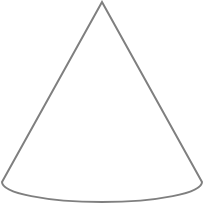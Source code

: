 <mxfile version="14.6.13" type="device" pages="8"><diagram name="bare" id="qPp5P_iBNAQPp92eMQxz"><mxGraphModel dx="1106" dy="639" grid="1" gridSize="10" guides="1" tooltips="1" connect="1" arrows="1" fold="1" page="1" pageScale="1" pageWidth="1100" pageHeight="850" math="0" shadow="0"><root><mxCell id="SR8hyvpWH-bA5XyXOIqa-0"/><mxCell id="SR8hyvpWH-bA5XyXOIqa-1" parent="SR8hyvpWH-bA5XyXOIqa-0"/><mxCell id="SR8hyvpWH-bA5XyXOIqa-2" value="" style="verticalLabelPosition=bottom;verticalAlign=top;html=1;shape=mxgraph.basic.cone2;dx=0.5;dy=0.9;align=center;opacity=50;shadow=0;" vertex="1" parent="SR8hyvpWH-bA5XyXOIqa-1"><mxGeometry x="30" y="50" width="100" height="100" as="geometry"/></mxCell></root></mxGraphModel></diagram><diagram id="KBuNGb7FTkzOnbGfugfr" name="holes"><mxGraphModel dx="1106" dy="639" grid="1" gridSize="10" guides="1" tooltips="1" connect="1" arrows="1" fold="1" page="1" pageScale="1" pageWidth="1100" pageHeight="850" math="0" shadow="0"><root><mxCell id="IBoLMS86AbrCU3SziJAE-0"/><mxCell id="IBoLMS86AbrCU3SziJAE-1" parent="IBoLMS86AbrCU3SziJAE-0"/><mxCell id="IBoLMS86AbrCU3SziJAE-2" value="" style="verticalLabelPosition=bottom;verticalAlign=top;html=1;shape=mxgraph.basic.cone2;dx=0.5;dy=0.9;align=center;opacity=50;shadow=0;" vertex="1" parent="IBoLMS86AbrCU3SziJAE-1"><mxGeometry x="30" y="50" width="100" height="100" as="geometry"/></mxCell><mxCell id="IBoLMS86AbrCU3SziJAE-3" value="" style="ellipse;whiteSpace=wrap;html=1;aspect=fixed;shadow=0;opacity=50;align=center;" vertex="1" parent="IBoLMS86AbrCU3SziJAE-1"><mxGeometry x="60" y="60" width="20" height="20" as="geometry"/></mxCell><mxCell id="IBoLMS86AbrCU3SziJAE-4" value="" style="ellipse;whiteSpace=wrap;html=1;aspect=fixed;shadow=0;opacity=50;align=center;" vertex="1" parent="IBoLMS86AbrCU3SziJAE-1"><mxGeometry x="80" y="60" width="20" height="20" as="geometry"/></mxCell><mxCell id="IBoLMS86AbrCU3SziJAE-5" value="" style="ellipse;whiteSpace=wrap;html=1;aspect=fixed;shadow=0;opacity=50;align=center;" vertex="1" parent="IBoLMS86AbrCU3SziJAE-1"><mxGeometry x="90" y="80" width="20" height="20" as="geometry"/></mxCell><mxCell id="IBoLMS86AbrCU3SziJAE-6" value="" style="ellipse;whiteSpace=wrap;html=1;aspect=fixed;shadow=0;opacity=50;align=center;" vertex="1" parent="IBoLMS86AbrCU3SziJAE-1"><mxGeometry x="50" y="80" width="20" height="20" as="geometry"/></mxCell><mxCell id="IBoLMS86AbrCU3SziJAE-7" value="" style="ellipse;whiteSpace=wrap;html=1;aspect=fixed;shadow=0;opacity=50;align=center;" vertex="1" parent="IBoLMS86AbrCU3SziJAE-1"><mxGeometry x="70" y="80" width="20" height="20" as="geometry"/></mxCell><mxCell id="IBoLMS86AbrCU3SziJAE-8" value="" style="ellipse;whiteSpace=wrap;html=1;aspect=fixed;shadow=0;opacity=50;align=center;" vertex="1" parent="IBoLMS86AbrCU3SziJAE-1"><mxGeometry x="80" y="100" width="20" height="20" as="geometry"/></mxCell><mxCell id="IBoLMS86AbrCU3SziJAE-9" value="" style="ellipse;whiteSpace=wrap;html=1;aspect=fixed;shadow=0;opacity=50;align=center;" vertex="1" parent="IBoLMS86AbrCU3SziJAE-1"><mxGeometry x="40" y="100" width="20" height="20" as="geometry"/></mxCell><mxCell id="IBoLMS86AbrCU3SziJAE-10" value="" style="ellipse;whiteSpace=wrap;html=1;aspect=fixed;shadow=0;opacity=50;align=center;" vertex="1" parent="IBoLMS86AbrCU3SziJAE-1"><mxGeometry x="60" y="100" width="20" height="20" as="geometry"/></mxCell><mxCell id="IBoLMS86AbrCU3SziJAE-11" value="" style="ellipse;whiteSpace=wrap;html=1;aspect=fixed;shadow=0;opacity=50;align=center;" vertex="1" parent="IBoLMS86AbrCU3SziJAE-1"><mxGeometry x="70" y="120" width="20" height="20" as="geometry"/></mxCell><mxCell id="IBoLMS86AbrCU3SziJAE-12" value="" style="ellipse;whiteSpace=wrap;html=1;aspect=fixed;shadow=0;opacity=50;align=center;" vertex="1" parent="IBoLMS86AbrCU3SziJAE-1"><mxGeometry x="30" y="120" width="20" height="20" as="geometry"/></mxCell><mxCell id="IBoLMS86AbrCU3SziJAE-13" value="" style="ellipse;whiteSpace=wrap;html=1;aspect=fixed;shadow=0;opacity=50;align=center;" vertex="1" parent="IBoLMS86AbrCU3SziJAE-1"><mxGeometry x="50" y="120" width="20" height="20" as="geometry"/></mxCell><mxCell id="IBoLMS86AbrCU3SziJAE-14" value="" style="ellipse;whiteSpace=wrap;html=1;aspect=fixed;shadow=0;opacity=50;align=center;" vertex="1" parent="IBoLMS86AbrCU3SziJAE-1"><mxGeometry x="60" y="140" width="20" height="20" as="geometry"/></mxCell><mxCell id="IBoLMS86AbrCU3SziJAE-15" value="" style="ellipse;whiteSpace=wrap;html=1;aspect=fixed;shadow=0;opacity=50;align=center;" vertex="1" parent="IBoLMS86AbrCU3SziJAE-1"><mxGeometry x="20" y="140" width="20" height="20" as="geometry"/></mxCell><mxCell id="IBoLMS86AbrCU3SziJAE-16" value="" style="ellipse;whiteSpace=wrap;html=1;aspect=fixed;shadow=0;opacity=50;align=center;" vertex="1" parent="IBoLMS86AbrCU3SziJAE-1"><mxGeometry x="40" y="140" width="20" height="20" as="geometry"/></mxCell><mxCell id="IBoLMS86AbrCU3SziJAE-17" value="" style="ellipse;whiteSpace=wrap;html=1;aspect=fixed;shadow=0;opacity=50;align=center;" vertex="1" parent="IBoLMS86AbrCU3SziJAE-1"><mxGeometry x="120" y="140" width="20" height="20" as="geometry"/></mxCell><mxCell id="IBoLMS86AbrCU3SziJAE-18" value="" style="ellipse;whiteSpace=wrap;html=1;aspect=fixed;shadow=0;opacity=50;align=center;" vertex="1" parent="IBoLMS86AbrCU3SziJAE-1"><mxGeometry x="80" y="140" width="20" height="20" as="geometry"/></mxCell><mxCell id="IBoLMS86AbrCU3SziJAE-19" value="" style="ellipse;whiteSpace=wrap;html=1;aspect=fixed;shadow=0;opacity=50;align=center;" vertex="1" parent="IBoLMS86AbrCU3SziJAE-1"><mxGeometry x="100" y="140" width="20" height="20" as="geometry"/></mxCell><mxCell id="IBoLMS86AbrCU3SziJAE-20" value="" style="ellipse;whiteSpace=wrap;html=1;aspect=fixed;shadow=0;opacity=50;align=center;" vertex="1" parent="IBoLMS86AbrCU3SziJAE-1"><mxGeometry x="90" y="120" width="20" height="20" as="geometry"/></mxCell><mxCell id="IBoLMS86AbrCU3SziJAE-21" value="" style="ellipse;whiteSpace=wrap;html=1;aspect=fixed;shadow=0;opacity=50;align=center;" vertex="1" parent="IBoLMS86AbrCU3SziJAE-1"><mxGeometry x="110" y="120" width="20" height="20" as="geometry"/></mxCell><mxCell id="IBoLMS86AbrCU3SziJAE-22" value="" style="ellipse;whiteSpace=wrap;html=1;aspect=fixed;shadow=0;opacity=50;align=center;" vertex="1" parent="IBoLMS86AbrCU3SziJAE-1"><mxGeometry x="70" y="40" width="20" height="20" as="geometry"/></mxCell><mxCell id="IBoLMS86AbrCU3SziJAE-23" value="" style="ellipse;whiteSpace=wrap;html=1;aspect=fixed;shadow=0;opacity=50;align=center;" vertex="1" parent="IBoLMS86AbrCU3SziJAE-1"><mxGeometry x="100" y="100" width="20" height="20" as="geometry"/></mxCell></root></mxGraphModel></diagram><diagram name="fillings" id="ReyrnHKdM-7aKYmkGzv_"><mxGraphModel dx="1106" dy="639" grid="1" gridSize="10" guides="1" tooltips="1" connect="1" arrows="1" fold="1" page="1" pageScale="1" pageWidth="1100" pageHeight="850" math="0" shadow="0"><root><mxCell id="RIjH_8u_ln-6Ta35ji9z-0"/><mxCell id="RIjH_8u_ln-6Ta35ji9z-1" parent="RIjH_8u_ln-6Ta35ji9z-0"/><mxCell id="RIjH_8u_ln-6Ta35ji9z-2" value="" style="verticalLabelPosition=bottom;verticalAlign=top;html=1;shape=mxgraph.basic.cone2;dx=0.5;dy=0.9;align=center;opacity=50;shadow=0;" vertex="1" parent="RIjH_8u_ln-6Ta35ji9z-1"><mxGeometry x="30" y="190" width="100" height="100" as="geometry"/></mxCell><mxCell id="RIjH_8u_ln-6Ta35ji9z-3" value="" style="ellipse;whiteSpace=wrap;html=1;aspect=fixed;shadow=0;opacity=50;align=center;" vertex="1" parent="RIjH_8u_ln-6Ta35ji9z-1"><mxGeometry x="60" y="200" width="20" height="20" as="geometry"/></mxCell><mxCell id="RIjH_8u_ln-6Ta35ji9z-4" value="" style="ellipse;whiteSpace=wrap;html=1;aspect=fixed;shadow=0;opacity=50;align=center;" vertex="1" parent="RIjH_8u_ln-6Ta35ji9z-1"><mxGeometry x="80" y="200" width="20" height="20" as="geometry"/></mxCell><mxCell id="RIjH_8u_ln-6Ta35ji9z-5" value="" style="ellipse;whiteSpace=wrap;html=1;aspect=fixed;shadow=0;opacity=50;align=center;" vertex="1" parent="RIjH_8u_ln-6Ta35ji9z-1"><mxGeometry x="90" y="220" width="20" height="20" as="geometry"/></mxCell><mxCell id="RIjH_8u_ln-6Ta35ji9z-6" value="" style="ellipse;whiteSpace=wrap;html=1;aspect=fixed;shadow=0;opacity=50;align=center;" vertex="1" parent="RIjH_8u_ln-6Ta35ji9z-1"><mxGeometry x="50" y="220" width="20" height="20" as="geometry"/></mxCell><mxCell id="RIjH_8u_ln-6Ta35ji9z-7" value="" style="ellipse;whiteSpace=wrap;html=1;aspect=fixed;shadow=0;opacity=50;align=center;" vertex="1" parent="RIjH_8u_ln-6Ta35ji9z-1"><mxGeometry x="70" y="220" width="20" height="20" as="geometry"/></mxCell><mxCell id="RIjH_8u_ln-6Ta35ji9z-8" value="" style="ellipse;whiteSpace=wrap;html=1;aspect=fixed;shadow=0;opacity=50;align=center;" vertex="1" parent="RIjH_8u_ln-6Ta35ji9z-1"><mxGeometry x="80" y="240" width="20" height="20" as="geometry"/></mxCell><mxCell id="RIjH_8u_ln-6Ta35ji9z-9" value="" style="ellipse;whiteSpace=wrap;html=1;aspect=fixed;shadow=0;opacity=50;align=center;" vertex="1" parent="RIjH_8u_ln-6Ta35ji9z-1"><mxGeometry x="40" y="240" width="20" height="20" as="geometry"/></mxCell><mxCell id="RIjH_8u_ln-6Ta35ji9z-10" value="" style="ellipse;whiteSpace=wrap;html=1;aspect=fixed;shadow=0;opacity=50;align=center;" vertex="1" parent="RIjH_8u_ln-6Ta35ji9z-1"><mxGeometry x="60" y="240" width="20" height="20" as="geometry"/></mxCell><mxCell id="RIjH_8u_ln-6Ta35ji9z-11" value="" style="ellipse;whiteSpace=wrap;html=1;aspect=fixed;shadow=0;opacity=50;align=center;" vertex="1" parent="RIjH_8u_ln-6Ta35ji9z-1"><mxGeometry x="70" y="260" width="20" height="20" as="geometry"/></mxCell><mxCell id="RIjH_8u_ln-6Ta35ji9z-12" value="" style="ellipse;whiteSpace=wrap;html=1;aspect=fixed;shadow=0;opacity=50;align=center;" vertex="1" parent="RIjH_8u_ln-6Ta35ji9z-1"><mxGeometry x="30" y="260" width="20" height="20" as="geometry"/></mxCell><mxCell id="RIjH_8u_ln-6Ta35ji9z-13" value="" style="ellipse;whiteSpace=wrap;html=1;aspect=fixed;shadow=0;opacity=50;align=center;" vertex="1" parent="RIjH_8u_ln-6Ta35ji9z-1"><mxGeometry x="50" y="260" width="20" height="20" as="geometry"/></mxCell><mxCell id="RIjH_8u_ln-6Ta35ji9z-14" value="" style="ellipse;whiteSpace=wrap;html=1;aspect=fixed;shadow=0;opacity=50;align=center;" vertex="1" parent="RIjH_8u_ln-6Ta35ji9z-1"><mxGeometry x="60" y="280" width="20" height="20" as="geometry"/></mxCell><mxCell id="RIjH_8u_ln-6Ta35ji9z-15" value="" style="ellipse;whiteSpace=wrap;html=1;aspect=fixed;shadow=0;opacity=50;align=center;" vertex="1" parent="RIjH_8u_ln-6Ta35ji9z-1"><mxGeometry x="20" y="280" width="20" height="20" as="geometry"/></mxCell><mxCell id="RIjH_8u_ln-6Ta35ji9z-16" value="" style="ellipse;whiteSpace=wrap;html=1;aspect=fixed;shadow=0;opacity=50;align=center;" vertex="1" parent="RIjH_8u_ln-6Ta35ji9z-1"><mxGeometry x="40" y="280" width="20" height="20" as="geometry"/></mxCell><mxCell id="RIjH_8u_ln-6Ta35ji9z-17" value="" style="ellipse;whiteSpace=wrap;html=1;aspect=fixed;shadow=0;opacity=50;align=center;" vertex="1" parent="RIjH_8u_ln-6Ta35ji9z-1"><mxGeometry x="120" y="280" width="20" height="20" as="geometry"/></mxCell><mxCell id="RIjH_8u_ln-6Ta35ji9z-18" value="" style="ellipse;whiteSpace=wrap;html=1;aspect=fixed;shadow=0;opacity=50;align=center;" vertex="1" parent="RIjH_8u_ln-6Ta35ji9z-1"><mxGeometry x="80" y="280" width="20" height="20" as="geometry"/></mxCell><mxCell id="RIjH_8u_ln-6Ta35ji9z-19" value="" style="ellipse;whiteSpace=wrap;html=1;aspect=fixed;shadow=0;opacity=50;align=center;" vertex="1" parent="RIjH_8u_ln-6Ta35ji9z-1"><mxGeometry x="100" y="280" width="20" height="20" as="geometry"/></mxCell><mxCell id="RIjH_8u_ln-6Ta35ji9z-20" value="" style="ellipse;whiteSpace=wrap;html=1;aspect=fixed;shadow=0;opacity=50;align=center;" vertex="1" parent="RIjH_8u_ln-6Ta35ji9z-1"><mxGeometry x="90" y="260" width="20" height="20" as="geometry"/></mxCell><mxCell id="RIjH_8u_ln-6Ta35ji9z-21" value="" style="ellipse;whiteSpace=wrap;html=1;aspect=fixed;shadow=0;opacity=50;align=center;" vertex="1" parent="RIjH_8u_ln-6Ta35ji9z-1"><mxGeometry x="110" y="260" width="20" height="20" as="geometry"/></mxCell><mxCell id="RIjH_8u_ln-6Ta35ji9z-22" value="" style="ellipse;whiteSpace=wrap;html=1;aspect=fixed;shadow=0;opacity=50;align=center;" vertex="1" parent="RIjH_8u_ln-6Ta35ji9z-1"><mxGeometry x="70" y="180" width="20" height="20" as="geometry"/></mxCell><mxCell id="RIjH_8u_ln-6Ta35ji9z-23" value="" style="ellipse;whiteSpace=wrap;html=1;aspect=fixed;shadow=0;opacity=50;align=center;" vertex="1" parent="RIjH_8u_ln-6Ta35ji9z-1"><mxGeometry x="100" y="240" width="20" height="20" as="geometry"/></mxCell><mxCell id="RIjH_8u_ln-6Ta35ji9z-24" value="" style="verticalLabelPosition=bottom;verticalAlign=top;html=1;shape=mxgraph.basic.cone2;dx=0.5;dy=0.9;align=center;opacity=90;shadow=0;" vertex="1" parent="RIjH_8u_ln-6Ta35ji9z-1"><mxGeometry x="210" y="50" width="100" height="100" as="geometry"/></mxCell><mxCell id="RIjH_8u_ln-6Ta35ji9z-25" value="" style="ellipse;whiteSpace=wrap;html=1;aspect=fixed;shadow=0;opacity=50;align=center;" vertex="1" parent="RIjH_8u_ln-6Ta35ji9z-1"><mxGeometry x="240" y="60" width="20" height="20" as="geometry"/></mxCell><mxCell id="RIjH_8u_ln-6Ta35ji9z-26" value="" style="ellipse;whiteSpace=wrap;html=1;aspect=fixed;shadow=0;opacity=50;align=center;" vertex="1" parent="RIjH_8u_ln-6Ta35ji9z-1"><mxGeometry x="260" y="60" width="20" height="20" as="geometry"/></mxCell><mxCell id="RIjH_8u_ln-6Ta35ji9z-27" value="" style="ellipse;whiteSpace=wrap;html=1;aspect=fixed;shadow=0;opacity=50;align=center;" vertex="1" parent="RIjH_8u_ln-6Ta35ji9z-1"><mxGeometry x="270" y="80" width="20" height="20" as="geometry"/></mxCell><mxCell id="RIjH_8u_ln-6Ta35ji9z-28" value="" style="ellipse;whiteSpace=wrap;html=1;aspect=fixed;shadow=0;opacity=90;align=center;fillColor=#dae8fc;strokeColor=#6c8ebf;" vertex="1" parent="RIjH_8u_ln-6Ta35ji9z-1"><mxGeometry x="230" y="80" width="20" height="20" as="geometry"/></mxCell><mxCell id="RIjH_8u_ln-6Ta35ji9z-29" value="" style="ellipse;whiteSpace=wrap;html=1;aspect=fixed;shadow=0;opacity=50;align=center;" vertex="1" parent="RIjH_8u_ln-6Ta35ji9z-1"><mxGeometry x="250" y="80" width="20" height="20" as="geometry"/></mxCell><mxCell id="RIjH_8u_ln-6Ta35ji9z-30" value="" style="ellipse;whiteSpace=wrap;html=1;aspect=fixed;shadow=0;opacity=50;align=center;" vertex="1" parent="RIjH_8u_ln-6Ta35ji9z-1"><mxGeometry x="260" y="100" width="20" height="20" as="geometry"/></mxCell><mxCell id="RIjH_8u_ln-6Ta35ji9z-31" value="" style="ellipse;whiteSpace=wrap;html=1;aspect=fixed;shadow=0;opacity=50;align=center;" vertex="1" parent="RIjH_8u_ln-6Ta35ji9z-1"><mxGeometry x="220" y="100" width="20" height="20" as="geometry"/></mxCell><mxCell id="RIjH_8u_ln-6Ta35ji9z-32" value="" style="ellipse;whiteSpace=wrap;html=1;aspect=fixed;shadow=0;opacity=90;align=center;fillColor=#dae8fc;strokeColor=#6c8ebf;" vertex="1" parent="RIjH_8u_ln-6Ta35ji9z-1"><mxGeometry x="240" y="100" width="20" height="20" as="geometry"/></mxCell><mxCell id="RIjH_8u_ln-6Ta35ji9z-33" value="" style="ellipse;whiteSpace=wrap;html=1;aspect=fixed;shadow=0;opacity=50;align=center;" vertex="1" parent="RIjH_8u_ln-6Ta35ji9z-1"><mxGeometry x="250" y="120" width="20" height="20" as="geometry"/></mxCell><mxCell id="RIjH_8u_ln-6Ta35ji9z-34" value="" style="ellipse;whiteSpace=wrap;html=1;aspect=fixed;shadow=0;opacity=50;align=center;" vertex="1" parent="RIjH_8u_ln-6Ta35ji9z-1"><mxGeometry x="210" y="120" width="20" height="20" as="geometry"/></mxCell><mxCell id="RIjH_8u_ln-6Ta35ji9z-35" value="" style="ellipse;whiteSpace=wrap;html=1;aspect=fixed;shadow=0;opacity=50;align=center;" vertex="1" parent="RIjH_8u_ln-6Ta35ji9z-1"><mxGeometry x="230" y="120" width="20" height="20" as="geometry"/></mxCell><mxCell id="RIjH_8u_ln-6Ta35ji9z-36" value="" style="ellipse;whiteSpace=wrap;html=1;aspect=fixed;shadow=0;opacity=50;align=center;" vertex="1" parent="RIjH_8u_ln-6Ta35ji9z-1"><mxGeometry x="240" y="140" width="20" height="20" as="geometry"/></mxCell><mxCell id="RIjH_8u_ln-6Ta35ji9z-37" value="" style="ellipse;whiteSpace=wrap;html=1;aspect=fixed;shadow=0;opacity=50;align=center;" vertex="1" parent="RIjH_8u_ln-6Ta35ji9z-1"><mxGeometry x="200" y="140" width="20" height="20" as="geometry"/></mxCell><mxCell id="RIjH_8u_ln-6Ta35ji9z-38" value="" style="ellipse;whiteSpace=wrap;html=1;aspect=fixed;shadow=0;opacity=90;align=center;fillColor=#dae8fc;strokeColor=#6c8ebf;" vertex="1" parent="RIjH_8u_ln-6Ta35ji9z-1"><mxGeometry x="220" y="140" width="20" height="20" as="geometry"/></mxCell><mxCell id="RIjH_8u_ln-6Ta35ji9z-39" value="" style="ellipse;whiteSpace=wrap;html=1;aspect=fixed;shadow=0;opacity=50;align=center;" vertex="1" parent="RIjH_8u_ln-6Ta35ji9z-1"><mxGeometry x="300" y="140" width="20" height="20" as="geometry"/></mxCell><mxCell id="RIjH_8u_ln-6Ta35ji9z-40" value="" style="ellipse;whiteSpace=wrap;html=1;aspect=fixed;shadow=0;opacity=90;align=center;fillColor=#dae8fc;strokeColor=#6c8ebf;" vertex="1" parent="RIjH_8u_ln-6Ta35ji9z-1"><mxGeometry x="260" y="140" width="20" height="20" as="geometry"/></mxCell><mxCell id="RIjH_8u_ln-6Ta35ji9z-41" value="" style="ellipse;whiteSpace=wrap;html=1;aspect=fixed;shadow=0;opacity=50;align=center;" vertex="1" parent="RIjH_8u_ln-6Ta35ji9z-1"><mxGeometry x="280" y="140" width="20" height="20" as="geometry"/></mxCell><mxCell id="RIjH_8u_ln-6Ta35ji9z-42" value="" style="ellipse;whiteSpace=wrap;html=1;aspect=fixed;shadow=0;opacity=90;align=center;fillColor=#dae8fc;strokeColor=#6c8ebf;" vertex="1" parent="RIjH_8u_ln-6Ta35ji9z-1"><mxGeometry x="270" y="120" width="20" height="20" as="geometry"/></mxCell><mxCell id="RIjH_8u_ln-6Ta35ji9z-43" value="" style="ellipse;whiteSpace=wrap;html=1;aspect=fixed;shadow=0;opacity=50;align=center;" vertex="1" parent="RIjH_8u_ln-6Ta35ji9z-1"><mxGeometry x="290" y="120" width="20" height="20" as="geometry"/></mxCell><mxCell id="RIjH_8u_ln-6Ta35ji9z-44" value="" style="ellipse;whiteSpace=wrap;html=1;aspect=fixed;shadow=0;opacity=90;align=center;fillColor=#dae8fc;strokeColor=#6c8ebf;" vertex="1" parent="RIjH_8u_ln-6Ta35ji9z-1"><mxGeometry x="250" y="40" width="20" height="20" as="geometry"/></mxCell><mxCell id="RIjH_8u_ln-6Ta35ji9z-45" value="" style="ellipse;whiteSpace=wrap;html=1;aspect=fixed;shadow=0;opacity=50;align=center;" vertex="1" parent="RIjH_8u_ln-6Ta35ji9z-1"><mxGeometry x="280" y="100" width="20" height="20" as="geometry"/></mxCell><mxCell id="RIjH_8u_ln-6Ta35ji9z-68" value="" style="verticalLabelPosition=bottom;verticalAlign=top;html=1;shape=mxgraph.basic.cone2;dx=0.5;dy=0.9;align=center;opacity=90;shadow=0;" vertex="1" parent="RIjH_8u_ln-6Ta35ji9z-1"><mxGeometry x="210" y="190" width="100" height="100" as="geometry"/></mxCell><mxCell id="RIjH_8u_ln-6Ta35ji9z-69" value="" style="ellipse;whiteSpace=wrap;html=1;aspect=fixed;shadow=0;opacity=90;align=center;fillColor=#d5e8d4;strokeColor=#82b366;" vertex="1" parent="RIjH_8u_ln-6Ta35ji9z-1"><mxGeometry x="240" y="200" width="20" height="20" as="geometry"/></mxCell><mxCell id="RIjH_8u_ln-6Ta35ji9z-70" value="" style="ellipse;whiteSpace=wrap;html=1;aspect=fixed;shadow=0;opacity=50;align=center;" vertex="1" parent="RIjH_8u_ln-6Ta35ji9z-1"><mxGeometry x="260" y="200" width="20" height="20" as="geometry"/></mxCell><mxCell id="RIjH_8u_ln-6Ta35ji9z-71" value="" style="ellipse;whiteSpace=wrap;html=1;aspect=fixed;shadow=0;opacity=50;align=center;" vertex="1" parent="RIjH_8u_ln-6Ta35ji9z-1"><mxGeometry x="270" y="220" width="20" height="20" as="geometry"/></mxCell><mxCell id="RIjH_8u_ln-6Ta35ji9z-72" value="" style="ellipse;whiteSpace=wrap;html=1;aspect=fixed;shadow=0;opacity=50;align=center;" vertex="1" parent="RIjH_8u_ln-6Ta35ji9z-1"><mxGeometry x="230" y="220" width="20" height="20" as="geometry"/></mxCell><mxCell id="RIjH_8u_ln-6Ta35ji9z-73" value="" style="ellipse;whiteSpace=wrap;html=1;aspect=fixed;shadow=0;opacity=90;align=center;fillColor=#d5e8d4;strokeColor=#82b366;" vertex="1" parent="RIjH_8u_ln-6Ta35ji9z-1"><mxGeometry x="250" y="220" width="20" height="20" as="geometry"/></mxCell><mxCell id="RIjH_8u_ln-6Ta35ji9z-74" value="" style="ellipse;whiteSpace=wrap;html=1;aspect=fixed;shadow=0;opacity=90;align=center;fillColor=#d5e8d4;strokeColor=#82b366;" vertex="1" parent="RIjH_8u_ln-6Ta35ji9z-1"><mxGeometry x="260" y="240" width="20" height="20" as="geometry"/></mxCell><mxCell id="RIjH_8u_ln-6Ta35ji9z-75" value="" style="ellipse;whiteSpace=wrap;html=1;aspect=fixed;shadow=0;opacity=90;align=center;fillColor=#d5e8d4;strokeColor=#82b366;" vertex="1" parent="RIjH_8u_ln-6Ta35ji9z-1"><mxGeometry x="220" y="240" width="20" height="20" as="geometry"/></mxCell><mxCell id="RIjH_8u_ln-6Ta35ji9z-76" value="" style="ellipse;whiteSpace=wrap;html=1;aspect=fixed;shadow=0;opacity=50;align=center;" vertex="1" parent="RIjH_8u_ln-6Ta35ji9z-1"><mxGeometry x="240" y="240" width="20" height="20" as="geometry"/></mxCell><mxCell id="RIjH_8u_ln-6Ta35ji9z-77" value="" style="ellipse;whiteSpace=wrap;html=1;aspect=fixed;shadow=0;opacity=50;align=center;" vertex="1" parent="RIjH_8u_ln-6Ta35ji9z-1"><mxGeometry x="250" y="260" width="20" height="20" as="geometry"/></mxCell><mxCell id="RIjH_8u_ln-6Ta35ji9z-78" value="" style="ellipse;whiteSpace=wrap;html=1;aspect=fixed;shadow=0;opacity=50;align=center;" vertex="1" parent="RIjH_8u_ln-6Ta35ji9z-1"><mxGeometry x="210" y="260" width="20" height="20" as="geometry"/></mxCell><mxCell id="RIjH_8u_ln-6Ta35ji9z-79" value="" style="ellipse;whiteSpace=wrap;html=1;aspect=fixed;shadow=0;opacity=90;align=center;fillColor=#d5e8d4;strokeColor=#82b366;" vertex="1" parent="RIjH_8u_ln-6Ta35ji9z-1"><mxGeometry x="230" y="260" width="20" height="20" as="geometry"/></mxCell><mxCell id="RIjH_8u_ln-6Ta35ji9z-80" value="" style="ellipse;whiteSpace=wrap;html=1;aspect=fixed;shadow=0;opacity=90;align=center;fillColor=#d5e8d4;strokeColor=#82b366;" vertex="1" parent="RIjH_8u_ln-6Ta35ji9z-1"><mxGeometry x="240" y="280" width="20" height="20" as="geometry"/></mxCell><mxCell id="RIjH_8u_ln-6Ta35ji9z-81" value="" style="ellipse;whiteSpace=wrap;html=1;aspect=fixed;shadow=0;opacity=90;align=center;fillColor=#d5e8d4;strokeColor=#82b366;" vertex="1" parent="RIjH_8u_ln-6Ta35ji9z-1"><mxGeometry x="200" y="280" width="20" height="20" as="geometry"/></mxCell><mxCell id="RIjH_8u_ln-6Ta35ji9z-82" value="" style="ellipse;whiteSpace=wrap;html=1;aspect=fixed;shadow=0;opacity=50;align=center;" vertex="1" parent="RIjH_8u_ln-6Ta35ji9z-1"><mxGeometry x="220" y="280" width="20" height="20" as="geometry"/></mxCell><mxCell id="RIjH_8u_ln-6Ta35ji9z-83" value="" style="ellipse;whiteSpace=wrap;html=1;aspect=fixed;shadow=0;opacity=50;align=center;" vertex="1" parent="RIjH_8u_ln-6Ta35ji9z-1"><mxGeometry x="300" y="280" width="20" height="20" as="geometry"/></mxCell><mxCell id="RIjH_8u_ln-6Ta35ji9z-84" value="" style="ellipse;whiteSpace=wrap;html=1;aspect=fixed;shadow=0;opacity=50;align=center;" vertex="1" parent="RIjH_8u_ln-6Ta35ji9z-1"><mxGeometry x="260" y="280" width="20" height="20" as="geometry"/></mxCell><mxCell id="RIjH_8u_ln-6Ta35ji9z-85" value="" style="ellipse;whiteSpace=wrap;html=1;aspect=fixed;shadow=0;opacity=90;align=center;fillColor=#d5e8d4;strokeColor=#82b366;" vertex="1" parent="RIjH_8u_ln-6Ta35ji9z-1"><mxGeometry x="280" y="280" width="20" height="20" as="geometry"/></mxCell><mxCell id="RIjH_8u_ln-6Ta35ji9z-86" value="" style="ellipse;whiteSpace=wrap;html=1;aspect=fixed;shadow=0;opacity=90;align=center;fillColor=#d5e8d4;strokeColor=#82b366;" vertex="1" parent="RIjH_8u_ln-6Ta35ji9z-1"><mxGeometry x="270" y="260" width="20" height="20" as="geometry"/></mxCell><mxCell id="RIjH_8u_ln-6Ta35ji9z-87" value="" style="ellipse;whiteSpace=wrap;html=1;aspect=fixed;shadow=0;opacity=50;align=center;" vertex="1" parent="RIjH_8u_ln-6Ta35ji9z-1"><mxGeometry x="290" y="260" width="20" height="20" as="geometry"/></mxCell><mxCell id="RIjH_8u_ln-6Ta35ji9z-88" value="" style="ellipse;whiteSpace=wrap;html=1;aspect=fixed;shadow=0;opacity=90;align=center;fillColor=#d5e8d4;strokeColor=#82b366;" vertex="1" parent="RIjH_8u_ln-6Ta35ji9z-1"><mxGeometry x="250" y="180" width="20" height="20" as="geometry"/></mxCell><mxCell id="RIjH_8u_ln-6Ta35ji9z-89" value="" style="ellipse;whiteSpace=wrap;html=1;aspect=fixed;shadow=0;opacity=50;align=center;" vertex="1" parent="RIjH_8u_ln-6Ta35ji9z-1"><mxGeometry x="280" y="240" width="20" height="20" as="geometry"/></mxCell><mxCell id="RIjH_8u_ln-6Ta35ji9z-90" value="" style="verticalLabelPosition=bottom;verticalAlign=top;html=1;shape=mxgraph.basic.cone2;dx=0.5;dy=0.9;align=center;opacity=90;shadow=0;" vertex="1" parent="RIjH_8u_ln-6Ta35ji9z-1"><mxGeometry x="210" y="330" width="100" height="100" as="geometry"/></mxCell><mxCell id="RIjH_8u_ln-6Ta35ji9z-91" value="" style="ellipse;whiteSpace=wrap;html=1;aspect=fixed;shadow=0;opacity=50;align=center;" vertex="1" parent="RIjH_8u_ln-6Ta35ji9z-1"><mxGeometry x="240" y="340" width="20" height="20" as="geometry"/></mxCell><mxCell id="RIjH_8u_ln-6Ta35ji9z-92" value="" style="ellipse;whiteSpace=wrap;html=1;aspect=fixed;shadow=0;opacity=90;align=center;fillColor=#fff2cc;strokeColor=#d6b656;" vertex="1" parent="RIjH_8u_ln-6Ta35ji9z-1"><mxGeometry x="260" y="340" width="20" height="20" as="geometry"/></mxCell><mxCell id="RIjH_8u_ln-6Ta35ji9z-93" value="" style="ellipse;whiteSpace=wrap;html=1;aspect=fixed;shadow=0;opacity=90;align=center;fillColor=#fff2cc;strokeColor=#d6b656;" vertex="1" parent="RIjH_8u_ln-6Ta35ji9z-1"><mxGeometry x="270" y="360" width="20" height="20" as="geometry"/></mxCell><mxCell id="RIjH_8u_ln-6Ta35ji9z-94" value="" style="ellipse;whiteSpace=wrap;html=1;aspect=fixed;shadow=0;opacity=90;align=center;fillColor=#fff2cc;strokeColor=#d6b656;" vertex="1" parent="RIjH_8u_ln-6Ta35ji9z-1"><mxGeometry x="230" y="360" width="20" height="20" as="geometry"/></mxCell><mxCell id="RIjH_8u_ln-6Ta35ji9z-95" value="" style="ellipse;whiteSpace=wrap;html=1;aspect=fixed;shadow=0;opacity=50;align=center;" vertex="1" parent="RIjH_8u_ln-6Ta35ji9z-1"><mxGeometry x="250" y="360" width="20" height="20" as="geometry"/></mxCell><mxCell id="RIjH_8u_ln-6Ta35ji9z-96" value="" style="ellipse;whiteSpace=wrap;html=1;aspect=fixed;shadow=0;opacity=50;align=center;" vertex="1" parent="RIjH_8u_ln-6Ta35ji9z-1"><mxGeometry x="260" y="380" width="20" height="20" as="geometry"/></mxCell><mxCell id="RIjH_8u_ln-6Ta35ji9z-97" value="" style="ellipse;whiteSpace=wrap;html=1;aspect=fixed;shadow=0;opacity=50;align=center;" vertex="1" parent="RIjH_8u_ln-6Ta35ji9z-1"><mxGeometry x="220" y="380" width="20" height="20" as="geometry"/></mxCell><mxCell id="RIjH_8u_ln-6Ta35ji9z-98" value="" style="ellipse;whiteSpace=wrap;html=1;aspect=fixed;shadow=0;opacity=90;align=center;fillColor=#fff2cc;strokeColor=#d6b656;" vertex="1" parent="RIjH_8u_ln-6Ta35ji9z-1"><mxGeometry x="240" y="380" width="20" height="20" as="geometry"/></mxCell><mxCell id="RIjH_8u_ln-6Ta35ji9z-99" value="" style="ellipse;whiteSpace=wrap;html=1;aspect=fixed;shadow=0;opacity=90;align=center;fillColor=#fff2cc;strokeColor=#d6b656;" vertex="1" parent="RIjH_8u_ln-6Ta35ji9z-1"><mxGeometry x="250" y="400" width="20" height="20" as="geometry"/></mxCell><mxCell id="RIjH_8u_ln-6Ta35ji9z-100" value="" style="ellipse;whiteSpace=wrap;html=1;aspect=fixed;shadow=0;opacity=90;align=center;fillColor=#fff2cc;strokeColor=#d6b656;" vertex="1" parent="RIjH_8u_ln-6Ta35ji9z-1"><mxGeometry x="210" y="400" width="20" height="20" as="geometry"/></mxCell><mxCell id="RIjH_8u_ln-6Ta35ji9z-101" value="" style="ellipse;whiteSpace=wrap;html=1;aspect=fixed;shadow=0;opacity=50;align=center;" vertex="1" parent="RIjH_8u_ln-6Ta35ji9z-1"><mxGeometry x="230" y="400" width="20" height="20" as="geometry"/></mxCell><mxCell id="RIjH_8u_ln-6Ta35ji9z-102" value="" style="ellipse;whiteSpace=wrap;html=1;aspect=fixed;shadow=0;opacity=90;align=center;fillColor=#fff2cc;strokeColor=#d6b656;" vertex="1" parent="RIjH_8u_ln-6Ta35ji9z-1"><mxGeometry x="240" y="420" width="20" height="20" as="geometry"/></mxCell><mxCell id="RIjH_8u_ln-6Ta35ji9z-103" value="" style="ellipse;whiteSpace=wrap;html=1;aspect=fixed;shadow=0;opacity=90;align=center;fillColor=#fff2cc;strokeColor=#d6b656;" vertex="1" parent="RIjH_8u_ln-6Ta35ji9z-1"><mxGeometry x="200" y="420" width="20" height="20" as="geometry"/></mxCell><mxCell id="RIjH_8u_ln-6Ta35ji9z-104" value="" style="ellipse;whiteSpace=wrap;html=1;aspect=fixed;shadow=0;opacity=90;align=center;fillColor=#fff2cc;strokeColor=#d6b656;" vertex="1" parent="RIjH_8u_ln-6Ta35ji9z-1"><mxGeometry x="220" y="420" width="20" height="20" as="geometry"/></mxCell><mxCell id="RIjH_8u_ln-6Ta35ji9z-105" value="" style="ellipse;whiteSpace=wrap;html=1;aspect=fixed;shadow=0;opacity=90;align=center;fillColor=#fff2cc;strokeColor=#d6b656;" vertex="1" parent="RIjH_8u_ln-6Ta35ji9z-1"><mxGeometry x="300" y="420" width="20" height="20" as="geometry"/></mxCell><mxCell id="RIjH_8u_ln-6Ta35ji9z-106" value="" style="ellipse;whiteSpace=wrap;html=1;aspect=fixed;shadow=0;opacity=90;align=center;fillColor=#fff2cc;strokeColor=#d6b656;" vertex="1" parent="RIjH_8u_ln-6Ta35ji9z-1"><mxGeometry x="260" y="420" width="20" height="20" as="geometry"/></mxCell><mxCell id="RIjH_8u_ln-6Ta35ji9z-107" value="" style="ellipse;whiteSpace=wrap;html=1;aspect=fixed;shadow=0;opacity=90;align=center;fillColor=#fff2cc;strokeColor=#d6b656;" vertex="1" parent="RIjH_8u_ln-6Ta35ji9z-1"><mxGeometry x="280" y="420" width="20" height="20" as="geometry"/></mxCell><mxCell id="RIjH_8u_ln-6Ta35ji9z-108" value="" style="ellipse;whiteSpace=wrap;html=1;aspect=fixed;shadow=0;opacity=50;align=center;" vertex="1" parent="RIjH_8u_ln-6Ta35ji9z-1"><mxGeometry x="270" y="400" width="20" height="20" as="geometry"/></mxCell><mxCell id="RIjH_8u_ln-6Ta35ji9z-109" value="" style="ellipse;whiteSpace=wrap;html=1;aspect=fixed;shadow=0;opacity=90;align=center;fillColor=#fff2cc;strokeColor=#d6b656;" vertex="1" parent="RIjH_8u_ln-6Ta35ji9z-1"><mxGeometry x="290" y="400" width="20" height="20" as="geometry"/></mxCell><mxCell id="RIjH_8u_ln-6Ta35ji9z-110" value="" style="ellipse;whiteSpace=wrap;html=1;aspect=fixed;shadow=0;opacity=90;align=center;fillColor=#fff2cc;strokeColor=#d6b656;" vertex="1" parent="RIjH_8u_ln-6Ta35ji9z-1"><mxGeometry x="250" y="320" width="20" height="20" as="geometry"/></mxCell><mxCell id="RIjH_8u_ln-6Ta35ji9z-111" value="" style="ellipse;whiteSpace=wrap;html=1;aspect=fixed;shadow=0;opacity=90;align=center;fillColor=#fff2cc;strokeColor=#d6b656;" vertex="1" parent="RIjH_8u_ln-6Ta35ji9z-1"><mxGeometry x="280" y="380" width="20" height="20" as="geometry"/></mxCell></root></mxGraphModel></diagram><diagram name="tree transformation" id="4wkIHNUO-ulbrVqoFmfi"><mxGraphModel dx="527" dy="304" grid="1" gridSize="10" guides="1" tooltips="1" connect="1" arrows="1" fold="1" page="1" pageScale="1" pageWidth="1100" pageHeight="850" math="0" shadow="0"><root><mxCell id="5PaksQNMIemIVUEEYof--0"/><mxCell id="5PaksQNMIemIVUEEYof--1" parent="5PaksQNMIemIVUEEYof--0"/><mxCell id="tTb1BZBXDiTcEFK-udQ8-54" value="" style="verticalLabelPosition=bottom;verticalAlign=top;html=1;shape=mxgraph.basic.polygon;polyCoords=[[0.25,0],[0.75,0],[1,0.25],[1,0.75],[0.75,1],[0.25,1],[0,0.75],[0,0.25]];polyline=0;shadow=0;opacity=50;align=center;" vertex="1" parent="5PaksQNMIemIVUEEYof--1"><mxGeometry x="900" y="60" width="100" height="100" as="geometry"/></mxCell><mxCell id="5PaksQNMIemIVUEEYof--2" value="" style="verticalLabelPosition=bottom;verticalAlign=top;html=1;shape=mxgraph.basic.cone2;dx=0.5;dy=0.9;align=center;opacity=50;shadow=0;" vertex="1" parent="5PaksQNMIemIVUEEYof--1"><mxGeometry x="30" y="50" width="100" height="100" as="geometry"/></mxCell><mxCell id="5PaksQNMIemIVUEEYof--3" value="" style="ellipse;whiteSpace=wrap;html=1;aspect=fixed;shadow=0;opacity=50;align=center;" vertex="1" parent="5PaksQNMIemIVUEEYof--1"><mxGeometry x="60" y="60" width="20" height="20" as="geometry"/></mxCell><mxCell id="5PaksQNMIemIVUEEYof--4" value="" style="ellipse;whiteSpace=wrap;html=1;aspect=fixed;shadow=0;opacity=50;align=center;" vertex="1" parent="5PaksQNMIemIVUEEYof--1"><mxGeometry x="80" y="60" width="20" height="20" as="geometry"/></mxCell><mxCell id="5PaksQNMIemIVUEEYof--5" value="" style="ellipse;whiteSpace=wrap;html=1;aspect=fixed;shadow=0;opacity=50;align=center;" vertex="1" parent="5PaksQNMIemIVUEEYof--1"><mxGeometry x="90" y="80" width="20" height="20" as="geometry"/></mxCell><mxCell id="5PaksQNMIemIVUEEYof--6" value="" style="ellipse;whiteSpace=wrap;html=1;aspect=fixed;shadow=0;opacity=50;align=center;" vertex="1" parent="5PaksQNMIemIVUEEYof--1"><mxGeometry x="50" y="80" width="20" height="20" as="geometry"/></mxCell><mxCell id="5PaksQNMIemIVUEEYof--7" value="" style="ellipse;whiteSpace=wrap;html=1;aspect=fixed;shadow=0;opacity=50;align=center;" vertex="1" parent="5PaksQNMIemIVUEEYof--1"><mxGeometry x="70" y="80" width="20" height="20" as="geometry"/></mxCell><mxCell id="5PaksQNMIemIVUEEYof--8" value="" style="ellipse;whiteSpace=wrap;html=1;aspect=fixed;shadow=0;opacity=50;align=center;" vertex="1" parent="5PaksQNMIemIVUEEYof--1"><mxGeometry x="80" y="100" width="20" height="20" as="geometry"/></mxCell><mxCell id="5PaksQNMIemIVUEEYof--9" value="" style="ellipse;whiteSpace=wrap;html=1;aspect=fixed;shadow=0;opacity=50;align=center;" vertex="1" parent="5PaksQNMIemIVUEEYof--1"><mxGeometry x="40" y="100" width="20" height="20" as="geometry"/></mxCell><mxCell id="5PaksQNMIemIVUEEYof--10" value="" style="ellipse;whiteSpace=wrap;html=1;aspect=fixed;shadow=0;opacity=50;align=center;" vertex="1" parent="5PaksQNMIemIVUEEYof--1"><mxGeometry x="60" y="100" width="20" height="20" as="geometry"/></mxCell><mxCell id="5PaksQNMIemIVUEEYof--11" value="" style="ellipse;whiteSpace=wrap;html=1;aspect=fixed;shadow=0;opacity=50;align=center;" vertex="1" parent="5PaksQNMIemIVUEEYof--1"><mxGeometry x="70" y="120" width="20" height="20" as="geometry"/></mxCell><mxCell id="5PaksQNMIemIVUEEYof--12" value="" style="ellipse;whiteSpace=wrap;html=1;aspect=fixed;shadow=0;opacity=50;align=center;" vertex="1" parent="5PaksQNMIemIVUEEYof--1"><mxGeometry x="30" y="120" width="20" height="20" as="geometry"/></mxCell><mxCell id="5PaksQNMIemIVUEEYof--13" value="" style="ellipse;whiteSpace=wrap;html=1;aspect=fixed;shadow=0;opacity=50;align=center;" vertex="1" parent="5PaksQNMIemIVUEEYof--1"><mxGeometry x="50" y="120" width="20" height="20" as="geometry"/></mxCell><mxCell id="5PaksQNMIemIVUEEYof--14" value="" style="ellipse;whiteSpace=wrap;html=1;aspect=fixed;shadow=0;opacity=50;align=center;" vertex="1" parent="5PaksQNMIemIVUEEYof--1"><mxGeometry x="60" y="140" width="20" height="20" as="geometry"/></mxCell><mxCell id="5PaksQNMIemIVUEEYof--15" value="" style="ellipse;whiteSpace=wrap;html=1;aspect=fixed;shadow=0;opacity=50;align=center;" vertex="1" parent="5PaksQNMIemIVUEEYof--1"><mxGeometry x="20" y="140" width="20" height="20" as="geometry"/></mxCell><mxCell id="5PaksQNMIemIVUEEYof--16" value="" style="ellipse;whiteSpace=wrap;html=1;aspect=fixed;shadow=0;opacity=50;align=center;" vertex="1" parent="5PaksQNMIemIVUEEYof--1"><mxGeometry x="40" y="140" width="20" height="20" as="geometry"/></mxCell><mxCell id="5PaksQNMIemIVUEEYof--17" value="" style="ellipse;whiteSpace=wrap;html=1;aspect=fixed;shadow=0;opacity=50;align=center;" vertex="1" parent="5PaksQNMIemIVUEEYof--1"><mxGeometry x="120" y="140" width="20" height="20" as="geometry"/></mxCell><mxCell id="5PaksQNMIemIVUEEYof--18" value="" style="ellipse;whiteSpace=wrap;html=1;aspect=fixed;shadow=0;opacity=50;align=center;" vertex="1" parent="5PaksQNMIemIVUEEYof--1"><mxGeometry x="80" y="140" width="20" height="20" as="geometry"/></mxCell><mxCell id="5PaksQNMIemIVUEEYof--19" value="" style="ellipse;whiteSpace=wrap;html=1;aspect=fixed;shadow=0;opacity=50;align=center;" vertex="1" parent="5PaksQNMIemIVUEEYof--1"><mxGeometry x="100" y="140" width="20" height="20" as="geometry"/></mxCell><mxCell id="5PaksQNMIemIVUEEYof--20" value="" style="ellipse;whiteSpace=wrap;html=1;aspect=fixed;shadow=0;opacity=50;align=center;" vertex="1" parent="5PaksQNMIemIVUEEYof--1"><mxGeometry x="90" y="120" width="20" height="20" as="geometry"/></mxCell><mxCell id="5PaksQNMIemIVUEEYof--21" value="" style="ellipse;whiteSpace=wrap;html=1;aspect=fixed;shadow=0;opacity=50;align=center;" vertex="1" parent="5PaksQNMIemIVUEEYof--1"><mxGeometry x="110" y="120" width="20" height="20" as="geometry"/></mxCell><mxCell id="5PaksQNMIemIVUEEYof--22" value="" style="ellipse;whiteSpace=wrap;html=1;aspect=fixed;shadow=0;opacity=50;align=center;" vertex="1" parent="5PaksQNMIemIVUEEYof--1"><mxGeometry x="70" y="40" width="20" height="20" as="geometry"/></mxCell><mxCell id="5PaksQNMIemIVUEEYof--23" value="" style="ellipse;whiteSpace=wrap;html=1;aspect=fixed;shadow=0;opacity=50;align=center;" vertex="1" parent="5PaksQNMIemIVUEEYof--1"><mxGeometry x="100" y="100" width="20" height="20" as="geometry"/></mxCell><mxCell id="5PaksQNMIemIVUEEYof--24" value="" style="verticalLabelPosition=bottom;verticalAlign=top;html=1;shape=mxgraph.basic.cone2;dx=0.5;dy=0.9;align=center;opacity=50;shadow=0;" vertex="1" parent="5PaksQNMIemIVUEEYof--1"><mxGeometry x="240" y="50" width="100" height="100" as="geometry"/></mxCell><mxCell id="5PaksQNMIemIVUEEYof--26" value="" style="ellipse;whiteSpace=wrap;html=1;aspect=fixed;shadow=0;opacity=50;align=center;" vertex="1" parent="5PaksQNMIemIVUEEYof--1"><mxGeometry x="290" y="60" width="20" height="20" as="geometry"/></mxCell><mxCell id="5PaksQNMIemIVUEEYof--27" value="" style="ellipse;whiteSpace=wrap;html=1;aspect=fixed;shadow=0;opacity=50;align=center;" vertex="1" parent="5PaksQNMIemIVUEEYof--1"><mxGeometry x="300" y="80" width="20" height="20" as="geometry"/></mxCell><mxCell id="5PaksQNMIemIVUEEYof--28" value="" style="ellipse;whiteSpace=wrap;html=1;aspect=fixed;shadow=0;opacity=50;align=center;" vertex="1" parent="5PaksQNMIemIVUEEYof--1"><mxGeometry x="260" y="80" width="20" height="20" as="geometry"/></mxCell><mxCell id="5PaksQNMIemIVUEEYof--30" value="" style="ellipse;whiteSpace=wrap;html=1;aspect=fixed;shadow=0;opacity=50;align=center;" vertex="1" parent="5PaksQNMIemIVUEEYof--1"><mxGeometry x="290" y="100" width="20" height="20" as="geometry"/></mxCell><mxCell id="5PaksQNMIemIVUEEYof--31" value="" style="ellipse;whiteSpace=wrap;html=1;aspect=fixed;shadow=0;opacity=50;align=center;" vertex="1" parent="5PaksQNMIemIVUEEYof--1"><mxGeometry x="250" y="100" width="20" height="20" as="geometry"/></mxCell><mxCell id="5PaksQNMIemIVUEEYof--33" value="" style="ellipse;whiteSpace=wrap;html=1;aspect=fixed;shadow=0;opacity=50;align=center;" vertex="1" parent="5PaksQNMIemIVUEEYof--1"><mxGeometry x="280" y="120" width="20" height="20" as="geometry"/></mxCell><mxCell id="5PaksQNMIemIVUEEYof--34" value="" style="ellipse;whiteSpace=wrap;html=1;aspect=fixed;shadow=0;opacity=50;align=center;" vertex="1" parent="5PaksQNMIemIVUEEYof--1"><mxGeometry x="240" y="120" width="20" height="20" as="geometry"/></mxCell><mxCell id="5PaksQNMIemIVUEEYof--36" value="" style="ellipse;whiteSpace=wrap;html=1;aspect=fixed;shadow=0;opacity=50;align=center;" vertex="1" parent="5PaksQNMIemIVUEEYof--1"><mxGeometry x="270" y="140" width="20" height="20" as="geometry"/></mxCell><mxCell id="5PaksQNMIemIVUEEYof--37" value="" style="ellipse;whiteSpace=wrap;html=1;aspect=fixed;shadow=0;opacity=50;align=center;" vertex="1" parent="5PaksQNMIemIVUEEYof--1"><mxGeometry x="230" y="140" width="20" height="20" as="geometry"/></mxCell><mxCell id="5PaksQNMIemIVUEEYof--41" value="" style="ellipse;whiteSpace=wrap;html=1;aspect=fixed;shadow=0;opacity=50;align=center;" vertex="1" parent="5PaksQNMIemIVUEEYof--1"><mxGeometry x="310" y="140" width="20" height="20" as="geometry"/></mxCell><mxCell id="5PaksQNMIemIVUEEYof--43" value="" style="ellipse;whiteSpace=wrap;html=1;aspect=fixed;shadow=0;opacity=50;align=center;" vertex="1" parent="5PaksQNMIemIVUEEYof--1"><mxGeometry x="320" y="120" width="20" height="20" as="geometry"/></mxCell><mxCell id="5PaksQNMIemIVUEEYof--44" value="" style="ellipse;whiteSpace=wrap;html=1;aspect=fixed;shadow=0;opacity=50;align=center;" vertex="1" parent="5PaksQNMIemIVUEEYof--1"><mxGeometry x="280" y="40" width="20" height="20" as="geometry"/></mxCell><mxCell id="5PaksQNMIemIVUEEYof--46" value="" style="shape=flexArrow;endArrow=classic;html=1;" edge="1" parent="5PaksQNMIemIVUEEYof--1"><mxGeometry width="50" height="50" relative="1" as="geometry"><mxPoint x="160" y="100" as="sourcePoint"/><mxPoint x="220" y="100" as="targetPoint"/></mxGeometry></mxCell><mxCell id="5PaksQNMIemIVUEEYof--47" value="" style="shape=flexArrow;endArrow=classic;html=1;" edge="1" parent="5PaksQNMIemIVUEEYof--1"><mxGeometry width="50" height="50" relative="1" as="geometry"><mxPoint x="360" y="100" as="sourcePoint"/><mxPoint x="420" y="100" as="targetPoint"/></mxGeometry></mxCell><mxCell id="5PaksQNMIemIVUEEYof--96" value="" style="verticalLabelPosition=bottom;verticalAlign=top;html=1;shape=mxgraph.basic.cone2;dx=0.5;dy=0.9;align=center;opacity=50;shadow=0;" vertex="1" parent="5PaksQNMIemIVUEEYof--1"><mxGeometry x="460" y="50" width="100" height="100" as="geometry"/></mxCell><mxCell id="5PaksQNMIemIVUEEYof--98" value="" style="ellipse;whiteSpace=wrap;html=1;aspect=fixed;shadow=0;opacity=50;align=center;" vertex="1" parent="5PaksQNMIemIVUEEYof--1"><mxGeometry x="520" y="80" width="20" height="20" as="geometry"/></mxCell><mxCell id="5PaksQNMIemIVUEEYof--99" value="" style="ellipse;whiteSpace=wrap;html=1;aspect=fixed;shadow=0;opacity=50;align=center;" vertex="1" parent="5PaksQNMIemIVUEEYof--1"><mxGeometry x="480" y="80" width="20" height="20" as="geometry"/></mxCell><mxCell id="5PaksQNMIemIVUEEYof--100" value="" style="ellipse;whiteSpace=wrap;html=1;aspect=fixed;shadow=0;opacity=50;align=center;" vertex="1" parent="5PaksQNMIemIVUEEYof--1"><mxGeometry x="510" y="100" width="20" height="20" as="geometry"/></mxCell><mxCell id="5PaksQNMIemIVUEEYof--103" value="" style="ellipse;whiteSpace=wrap;html=1;aspect=fixed;shadow=0;opacity=50;align=center;" vertex="1" parent="5PaksQNMIemIVUEEYof--1"><mxGeometry x="460" y="120" width="20" height="20" as="geometry"/></mxCell><mxCell id="5PaksQNMIemIVUEEYof--104" value="" style="ellipse;whiteSpace=wrap;html=1;aspect=fixed;shadow=0;opacity=50;align=center;" vertex="1" parent="5PaksQNMIemIVUEEYof--1"><mxGeometry x="490" y="140" width="20" height="20" as="geometry"/></mxCell><mxCell id="5PaksQNMIemIVUEEYof--105" value="" style="ellipse;whiteSpace=wrap;html=1;aspect=fixed;shadow=0;opacity=50;align=center;" vertex="1" parent="5PaksQNMIemIVUEEYof--1"><mxGeometry x="450" y="140" width="20" height="20" as="geometry"/></mxCell><mxCell id="5PaksQNMIemIVUEEYof--106" value="" style="ellipse;whiteSpace=wrap;html=1;aspect=fixed;shadow=0;opacity=50;align=center;" vertex="1" parent="5PaksQNMIemIVUEEYof--1"><mxGeometry x="530" y="140" width="20" height="20" as="geometry"/></mxCell><mxCell id="5PaksQNMIemIVUEEYof--107" value="" style="ellipse;whiteSpace=wrap;html=1;aspect=fixed;shadow=0;opacity=50;align=center;" vertex="1" parent="5PaksQNMIemIVUEEYof--1"><mxGeometry x="540" y="120" width="20" height="20" as="geometry"/></mxCell><mxCell id="5PaksQNMIemIVUEEYof--108" value="" style="ellipse;whiteSpace=wrap;html=1;aspect=fixed;shadow=0;opacity=50;align=center;" vertex="1" parent="5PaksQNMIemIVUEEYof--1"><mxGeometry x="500" y="40" width="20" height="20" as="geometry"/></mxCell><mxCell id="tTb1BZBXDiTcEFK-udQ8-0" value="" style="rounded=0;whiteSpace=wrap;html=1;align=center;shadow=0;opacity=50;" vertex="1" parent="5PaksQNMIemIVUEEYof--1"><mxGeometry x="470" y="100" width="30" height="20" as="geometry"/></mxCell><mxCell id="tTb1BZBXDiTcEFK-udQ8-1" value="" style="rounded=0;whiteSpace=wrap;html=1;align=center;shadow=0;opacity=50;" vertex="1" parent="5PaksQNMIemIVUEEYof--1"><mxGeometry x="510" y="60" width="30" height="20" as="geometry"/></mxCell><mxCell id="tTb1BZBXDiTcEFK-udQ8-3" value="" style="rounded=0;whiteSpace=wrap;html=1;align=center;shadow=0;opacity=50;" vertex="1" parent="5PaksQNMIemIVUEEYof--1"><mxGeometry x="500" y="120" width="30" height="20" as="geometry"/></mxCell><mxCell id="tTb1BZBXDiTcEFK-udQ8-4" value="" style="shape=flexArrow;endArrow=classic;html=1;" edge="1" parent="5PaksQNMIemIVUEEYof--1"><mxGeometry width="50" height="50" relative="1" as="geometry"><mxPoint x="600" y="100" as="sourcePoint"/><mxPoint x="660" y="100" as="targetPoint"/></mxGeometry></mxCell><mxCell id="tTb1BZBXDiTcEFK-udQ8-5" value="" style="whiteSpace=wrap;html=1;shape=mxgraph.basic.pentagon;shadow=0;opacity=50;align=center;" vertex="1" parent="5PaksQNMIemIVUEEYof--1"><mxGeometry x="690" y="55" width="100" height="90" as="geometry"/></mxCell><mxCell id="tTb1BZBXDiTcEFK-udQ8-6" value="" style="ellipse;whiteSpace=wrap;html=1;aspect=fixed;shadow=0;opacity=50;align=center;" vertex="1" parent="5PaksQNMIemIVUEEYof--1"><mxGeometry x="750" y="60" width="20" height="20" as="geometry"/></mxCell><mxCell id="tTb1BZBXDiTcEFK-udQ8-7" value="" style="ellipse;whiteSpace=wrap;html=1;aspect=fixed;shadow=0;opacity=50;align=center;" vertex="1" parent="5PaksQNMIemIVUEEYof--1"><mxGeometry x="710" y="60" width="20" height="20" as="geometry"/></mxCell><mxCell id="tTb1BZBXDiTcEFK-udQ8-8" value="" style="ellipse;whiteSpace=wrap;html=1;aspect=fixed;shadow=0;opacity=50;align=center;" vertex="1" parent="5PaksQNMIemIVUEEYof--1"><mxGeometry x="730" y="70" width="20" height="20" as="geometry"/></mxCell><mxCell id="tTb1BZBXDiTcEFK-udQ8-9" value="" style="ellipse;whiteSpace=wrap;html=1;aspect=fixed;shadow=0;opacity=50;align=center;" vertex="1" parent="5PaksQNMIemIVUEEYof--1"><mxGeometry x="750" y="80" width="20" height="20" as="geometry"/></mxCell><mxCell id="tTb1BZBXDiTcEFK-udQ8-10" value="" style="ellipse;whiteSpace=wrap;html=1;aspect=fixed;shadow=0;opacity=50;align=center;" vertex="1" parent="5PaksQNMIemIVUEEYof--1"><mxGeometry x="710" y="80" width="20" height="20" as="geometry"/></mxCell><mxCell id="tTb1BZBXDiTcEFK-udQ8-11" value="" style="ellipse;whiteSpace=wrap;html=1;aspect=fixed;shadow=0;opacity=50;align=center;" vertex="1" parent="5PaksQNMIemIVUEEYof--1"><mxGeometry x="730" y="90" width="20" height="20" as="geometry"/></mxCell><mxCell id="tTb1BZBXDiTcEFK-udQ8-12" value="" style="ellipse;whiteSpace=wrap;html=1;aspect=fixed;shadow=0;opacity=50;align=center;" vertex="1" parent="5PaksQNMIemIVUEEYof--1"><mxGeometry x="730" y="130" width="20" height="20" as="geometry"/></mxCell><mxCell id="tTb1BZBXDiTcEFK-udQ8-13" value="" style="ellipse;whiteSpace=wrap;html=1;aspect=fixed;shadow=0;opacity=50;align=center;" vertex="1" parent="5PaksQNMIemIVUEEYof--1"><mxGeometry x="730" y="110" width="20" height="20" as="geometry"/></mxCell><mxCell id="tTb1BZBXDiTcEFK-udQ8-14" value="" style="ellipse;whiteSpace=wrap;html=1;aspect=fixed;shadow=0;opacity=50;align=center;" vertex="1" parent="5PaksQNMIemIVUEEYof--1"><mxGeometry x="730" y="50" width="20" height="20" as="geometry"/></mxCell><mxCell id="tTb1BZBXDiTcEFK-udQ8-15" value="" style="ellipse;whiteSpace=wrap;html=1;aspect=fixed;shadow=0;opacity=50;align=center;" vertex="1" parent="5PaksQNMIemIVUEEYof--1"><mxGeometry x="750" y="120" width="20" height="20" as="geometry"/></mxCell><mxCell id="tTb1BZBXDiTcEFK-udQ8-16" value="" style="ellipse;whiteSpace=wrap;html=1;aspect=fixed;shadow=0;opacity=50;align=center;" vertex="1" parent="5PaksQNMIemIVUEEYof--1"><mxGeometry x="750" y="140" width="20" height="20" as="geometry"/></mxCell><mxCell id="tTb1BZBXDiTcEFK-udQ8-17" value="" style="ellipse;whiteSpace=wrap;html=1;aspect=fixed;shadow=0;opacity=50;align=center;" vertex="1" parent="5PaksQNMIemIVUEEYof--1"><mxGeometry x="750" y="100" width="20" height="20" as="geometry"/></mxCell><mxCell id="tTb1BZBXDiTcEFK-udQ8-18" value="" style="ellipse;whiteSpace=wrap;html=1;aspect=fixed;shadow=0;opacity=50;align=center;" vertex="1" parent="5PaksQNMIemIVUEEYof--1"><mxGeometry x="710" y="120" width="20" height="20" as="geometry"/></mxCell><mxCell id="tTb1BZBXDiTcEFK-udQ8-19" value="" style="ellipse;whiteSpace=wrap;html=1;aspect=fixed;shadow=0;opacity=50;align=center;" vertex="1" parent="5PaksQNMIemIVUEEYof--1"><mxGeometry x="710" y="140" width="20" height="20" as="geometry"/></mxCell><mxCell id="tTb1BZBXDiTcEFK-udQ8-20" value="" style="ellipse;whiteSpace=wrap;html=1;aspect=fixed;shadow=0;opacity=50;align=center;" vertex="1" parent="5PaksQNMIemIVUEEYof--1"><mxGeometry x="710" y="100" width="20" height="20" as="geometry"/></mxCell><mxCell id="tTb1BZBXDiTcEFK-udQ8-21" value="" style="ellipse;whiteSpace=wrap;html=1;aspect=fixed;shadow=0;opacity=50;align=center;" vertex="1" parent="5PaksQNMIemIVUEEYof--1"><mxGeometry x="770" y="90" width="20" height="20" as="geometry"/></mxCell><mxCell id="tTb1BZBXDiTcEFK-udQ8-22" value="" style="ellipse;whiteSpace=wrap;html=1;aspect=fixed;shadow=0;opacity=50;align=center;" vertex="1" parent="5PaksQNMIemIVUEEYof--1"><mxGeometry x="770" y="110" width="20" height="20" as="geometry"/></mxCell><mxCell id="tTb1BZBXDiTcEFK-udQ8-23" value="" style="ellipse;whiteSpace=wrap;html=1;aspect=fixed;shadow=0;opacity=50;align=center;" vertex="1" parent="5PaksQNMIemIVUEEYof--1"><mxGeometry x="770" y="130" width="20" height="20" as="geometry"/></mxCell><mxCell id="tTb1BZBXDiTcEFK-udQ8-24" value="" style="ellipse;whiteSpace=wrap;html=1;aspect=fixed;shadow=0;opacity=50;align=center;" vertex="1" parent="5PaksQNMIemIVUEEYof--1"><mxGeometry x="770" y="70" width="20" height="20" as="geometry"/></mxCell><mxCell id="tTb1BZBXDiTcEFK-udQ8-25" value="" style="ellipse;whiteSpace=wrap;html=1;aspect=fixed;shadow=0;opacity=50;align=center;" vertex="1" parent="5PaksQNMIemIVUEEYof--1"><mxGeometry x="690" y="90" width="20" height="20" as="geometry"/></mxCell><mxCell id="tTb1BZBXDiTcEFK-udQ8-26" value="" style="ellipse;whiteSpace=wrap;html=1;aspect=fixed;shadow=0;opacity=50;align=center;" vertex="1" parent="5PaksQNMIemIVUEEYof--1"><mxGeometry x="690" y="110" width="20" height="20" as="geometry"/></mxCell><mxCell id="tTb1BZBXDiTcEFK-udQ8-27" value="" style="ellipse;whiteSpace=wrap;html=1;aspect=fixed;shadow=0;opacity=50;align=center;" vertex="1" parent="5PaksQNMIemIVUEEYof--1"><mxGeometry x="690" y="130" width="20" height="20" as="geometry"/></mxCell><mxCell id="tTb1BZBXDiTcEFK-udQ8-28" value="" style="ellipse;whiteSpace=wrap;html=1;aspect=fixed;shadow=0;opacity=50;align=center;" vertex="1" parent="5PaksQNMIemIVUEEYof--1"><mxGeometry x="690" y="70" width="20" height="20" as="geometry"/></mxCell><mxCell id="tTb1BZBXDiTcEFK-udQ8-29" value="" style="shape=flexArrow;endArrow=classic;html=1;" edge="1" parent="5PaksQNMIemIVUEEYof--1"><mxGeometry width="50" height="50" relative="1" as="geometry"><mxPoint x="820" y="105" as="sourcePoint"/><mxPoint x="880" y="105" as="targetPoint"/></mxGeometry></mxCell><mxCell id="tTb1BZBXDiTcEFK-udQ8-31" value="" style="ellipse;whiteSpace=wrap;html=1;aspect=fixed;shadow=0;opacity=50;align=center;" vertex="1" parent="5PaksQNMIemIVUEEYof--1"><mxGeometry x="960" y="65" width="20" height="20" as="geometry"/></mxCell><mxCell id="tTb1BZBXDiTcEFK-udQ8-32" value="" style="ellipse;whiteSpace=wrap;html=1;aspect=fixed;shadow=0;opacity=50;align=center;" vertex="1" parent="5PaksQNMIemIVUEEYof--1"><mxGeometry x="920" y="65" width="20" height="20" as="geometry"/></mxCell><mxCell id="tTb1BZBXDiTcEFK-udQ8-33" value="" style="ellipse;whiteSpace=wrap;html=1;aspect=fixed;shadow=0;opacity=50;align=center;" vertex="1" parent="5PaksQNMIemIVUEEYof--1"><mxGeometry x="940" y="75" width="20" height="20" as="geometry"/></mxCell><mxCell id="tTb1BZBXDiTcEFK-udQ8-34" value="" style="ellipse;whiteSpace=wrap;html=1;aspect=fixed;shadow=0;opacity=50;align=center;" vertex="1" parent="5PaksQNMIemIVUEEYof--1"><mxGeometry x="960" y="85" width="20" height="20" as="geometry"/></mxCell><mxCell id="tTb1BZBXDiTcEFK-udQ8-35" value="" style="ellipse;whiteSpace=wrap;html=1;aspect=fixed;shadow=0;opacity=50;align=center;" vertex="1" parent="5PaksQNMIemIVUEEYof--1"><mxGeometry x="920" y="85" width="20" height="20" as="geometry"/></mxCell><mxCell id="tTb1BZBXDiTcEFK-udQ8-36" value="" style="ellipse;whiteSpace=wrap;html=1;aspect=fixed;shadow=0;opacity=50;align=center;" vertex="1" parent="5PaksQNMIemIVUEEYof--1"><mxGeometry x="940" y="95" width="20" height="20" as="geometry"/></mxCell><mxCell id="tTb1BZBXDiTcEFK-udQ8-37" value="" style="ellipse;whiteSpace=wrap;html=1;aspect=fixed;shadow=0;opacity=50;align=center;" vertex="1" parent="5PaksQNMIemIVUEEYof--1"><mxGeometry x="940" y="135" width="20" height="20" as="geometry"/></mxCell><mxCell id="tTb1BZBXDiTcEFK-udQ8-38" value="" style="ellipse;whiteSpace=wrap;html=1;aspect=fixed;shadow=0;opacity=50;align=center;" vertex="1" parent="5PaksQNMIemIVUEEYof--1"><mxGeometry x="940" y="115" width="20" height="20" as="geometry"/></mxCell><mxCell id="tTb1BZBXDiTcEFK-udQ8-39" value="" style="ellipse;whiteSpace=wrap;html=1;aspect=fixed;shadow=0;opacity=50;align=center;" vertex="1" parent="5PaksQNMIemIVUEEYof--1"><mxGeometry x="940" y="55" width="20" height="20" as="geometry"/></mxCell><mxCell id="tTb1BZBXDiTcEFK-udQ8-40" value="" style="ellipse;whiteSpace=wrap;html=1;aspect=fixed;shadow=0;opacity=50;align=center;" vertex="1" parent="5PaksQNMIemIVUEEYof--1"><mxGeometry x="960" y="125" width="20" height="20" as="geometry"/></mxCell><mxCell id="tTb1BZBXDiTcEFK-udQ8-41" value="" style="ellipse;whiteSpace=wrap;html=1;aspect=fixed;shadow=0;opacity=50;align=center;" vertex="1" parent="5PaksQNMIemIVUEEYof--1"><mxGeometry x="960" y="145" width="20" height="20" as="geometry"/></mxCell><mxCell id="tTb1BZBXDiTcEFK-udQ8-42" value="" style="ellipse;whiteSpace=wrap;html=1;aspect=fixed;shadow=0;opacity=50;align=center;" vertex="1" parent="5PaksQNMIemIVUEEYof--1"><mxGeometry x="960" y="105" width="20" height="20" as="geometry"/></mxCell><mxCell id="tTb1BZBXDiTcEFK-udQ8-43" value="" style="ellipse;whiteSpace=wrap;html=1;aspect=fixed;shadow=0;opacity=50;align=center;" vertex="1" parent="5PaksQNMIemIVUEEYof--1"><mxGeometry x="920" y="125" width="20" height="20" as="geometry"/></mxCell><mxCell id="tTb1BZBXDiTcEFK-udQ8-44" value="" style="ellipse;whiteSpace=wrap;html=1;aspect=fixed;shadow=0;opacity=50;align=center;" vertex="1" parent="5PaksQNMIemIVUEEYof--1"><mxGeometry x="920" y="145" width="20" height="20" as="geometry"/></mxCell><mxCell id="tTb1BZBXDiTcEFK-udQ8-45" value="" style="ellipse;whiteSpace=wrap;html=1;aspect=fixed;shadow=0;opacity=50;align=center;" vertex="1" parent="5PaksQNMIemIVUEEYof--1"><mxGeometry x="920" y="105" width="20" height="20" as="geometry"/></mxCell><mxCell id="tTb1BZBXDiTcEFK-udQ8-46" value="" style="ellipse;whiteSpace=wrap;html=1;aspect=fixed;shadow=0;opacity=50;align=center;" vertex="1" parent="5PaksQNMIemIVUEEYof--1"><mxGeometry x="980" y="95" width="20" height="20" as="geometry"/></mxCell><mxCell id="tTb1BZBXDiTcEFK-udQ8-47" value="" style="ellipse;whiteSpace=wrap;html=1;aspect=fixed;shadow=0;opacity=50;align=center;" vertex="1" parent="5PaksQNMIemIVUEEYof--1"><mxGeometry x="980" y="115" width="20" height="20" as="geometry"/></mxCell><mxCell id="tTb1BZBXDiTcEFK-udQ8-48" value="" style="ellipse;whiteSpace=wrap;html=1;aspect=fixed;shadow=0;opacity=50;align=center;" vertex="1" parent="5PaksQNMIemIVUEEYof--1"><mxGeometry x="980" y="135" width="20" height="20" as="geometry"/></mxCell><mxCell id="tTb1BZBXDiTcEFK-udQ8-49" value="" style="ellipse;whiteSpace=wrap;html=1;aspect=fixed;shadow=0;opacity=50;align=center;" vertex="1" parent="5PaksQNMIemIVUEEYof--1"><mxGeometry x="980" y="75" width="20" height="20" as="geometry"/></mxCell><mxCell id="tTb1BZBXDiTcEFK-udQ8-50" value="" style="ellipse;whiteSpace=wrap;html=1;aspect=fixed;shadow=0;opacity=50;align=center;" vertex="1" parent="5PaksQNMIemIVUEEYof--1"><mxGeometry x="900" y="95" width="20" height="20" as="geometry"/></mxCell><mxCell id="tTb1BZBXDiTcEFK-udQ8-51" value="" style="ellipse;whiteSpace=wrap;html=1;aspect=fixed;shadow=0;opacity=50;align=center;" vertex="1" parent="5PaksQNMIemIVUEEYof--1"><mxGeometry x="900" y="115" width="20" height="20" as="geometry"/></mxCell><mxCell id="tTb1BZBXDiTcEFK-udQ8-52" value="" style="ellipse;whiteSpace=wrap;html=1;aspect=fixed;shadow=0;opacity=50;align=center;" vertex="1" parent="5PaksQNMIemIVUEEYof--1"><mxGeometry x="900" y="135" width="20" height="20" as="geometry"/></mxCell><mxCell id="tTb1BZBXDiTcEFK-udQ8-53" value="" style="ellipse;whiteSpace=wrap;html=1;aspect=fixed;shadow=0;opacity=50;align=center;" vertex="1" parent="5PaksQNMIemIVUEEYof--1"><mxGeometry x="900" y="75" width="20" height="20" as="geometry"/></mxCell><mxCell id="tTb1BZBXDiTcEFK-udQ8-55" value="" style="ellipse;whiteSpace=wrap;html=1;aspect=fixed;shadow=0;opacity=50;align=center;" vertex="1" parent="5PaksQNMIemIVUEEYof--1"><mxGeometry x="940" y="155" width="20" height="20" as="geometry"/></mxCell><mxCell id="tTb1BZBXDiTcEFK-udQ8-56" value="" style="ellipse;whiteSpace=wrap;html=1;aspect=fixed;shadow=0;opacity=50;align=center;" vertex="1" parent="5PaksQNMIemIVUEEYof--1"><mxGeometry x="960" y="45" width="20" height="20" as="geometry"/></mxCell><mxCell id="tTb1BZBXDiTcEFK-udQ8-57" value="" style="ellipse;whiteSpace=wrap;html=1;aspect=fixed;shadow=0;opacity=50;align=center;" vertex="1" parent="5PaksQNMIemIVUEEYof--1"><mxGeometry x="980" y="55" width="20" height="20" as="geometry"/></mxCell><mxCell id="tTb1BZBXDiTcEFK-udQ8-58" value="" style="ellipse;whiteSpace=wrap;html=1;aspect=fixed;shadow=0;opacity=50;align=center;" vertex="1" parent="5PaksQNMIemIVUEEYof--1"><mxGeometry x="920" y="45" width="20" height="20" as="geometry"/></mxCell><mxCell id="tTb1BZBXDiTcEFK-udQ8-59" value="" style="ellipse;whiteSpace=wrap;html=1;aspect=fixed;shadow=0;opacity=50;align=center;" vertex="1" parent="5PaksQNMIemIVUEEYof--1"><mxGeometry x="900" y="55" width="20" height="20" as="geometry"/></mxCell></root></mxGraphModel></diagram><diagram id="wnQ3H-fZHSIGA7TXtm2f" name="(dep)nested"><mxGraphModel dx="1106" dy="639" grid="1" gridSize="10" guides="1" tooltips="1" connect="1" arrows="1" fold="1" page="1" pageScale="1" pageWidth="1100" pageHeight="850" math="0" shadow="0"><root><mxCell id="0"/><mxCell id="1" parent="0"/><mxCell id="-ya92D7BhSCmNKsVVkmn-3" value="main" style="rounded=0;whiteSpace=wrap;html=1;align=left;spacingLeft=5;" vertex="1" parent="1"><mxGeometry x="40" y="70" width="140" height="20" as="geometry"/></mxCell><mxCell id="-ya92D7BhSCmNKsVVkmn-4" value="line" style="rounded=0;whiteSpace=wrap;html=1;align=left;spacingLeft=5;" vertex="1" parent="1"><mxGeometry x="40" y="90" width="140" height="20" as="geometry"/></mxCell><mxCell id="-ya92D7BhSCmNKsVVkmn-5" value="linetail" style="rounded=0;whiteSpace=wrap;html=1;align=left;spacingLeft=5;" vertex="1" parent="1"><mxGeometry x="40" y="110" width="140" height="20" as="geometry"/></mxCell><mxCell id="-ya92D7BhSCmNKsVVkmn-6" value="linetail_withContent" style="rounded=0;whiteSpace=wrap;html=1;align=left;spacingLeft=5;" vertex="1" parent="1"><mxGeometry x="40" y="130" width="140" height="20" as="geometry"/></mxCell><mxCell id="-ya92D7BhSCmNKsVVkmn-7" value="linetail_withoutContent" style="rounded=0;whiteSpace=wrap;html=1;align=left;spacingLeft=5;" vertex="1" parent="1"><mxGeometry x="40" y="150" width="140" height="20" as="geometry"/></mxCell><mxCell id="-ya92D7BhSCmNKsVVkmn-8" value="indent" style="rounded=0;whiteSpace=wrap;html=1;align=left;spacingLeft=5;" vertex="1" parent="1"><mxGeometry x="40" y="170" width="140" height="20" as="geometry"/></mxCell><mxCell id="-ya92D7BhSCmNKsVVkmn-9" value="indentChar" style="rounded=0;whiteSpace=wrap;html=1;align=left;spacingLeft=5;" vertex="1" parent="1"><mxGeometry x="40" y="190" width="140" height="20" as="geometry"/></mxCell><mxCell id="-ya92D7BhSCmNKsVVkmn-10" value="toIndent" style="rounded=0;whiteSpace=wrap;html=1;align=left;spacingLeft=5;" vertex="1" parent="1"><mxGeometry x="40" y="210" width="140" height="20" as="geometry"/></mxCell><mxCell id="-ya92D7BhSCmNKsVVkmn-11" value="toEOL" style="rounded=0;whiteSpace=wrap;html=1;align=left;spacingLeft=5;" vertex="1" parent="1"><mxGeometry x="40" y="230" width="140" height="20" as="geometry"/></mxCell><mxCell id="-ya92D7BhSCmNKsVVkmn-12" value="newline" style="rounded=0;whiteSpace=wrap;html=1;align=left;spacingLeft=5;" vertex="1" parent="1"><mxGeometry x="40" y="250" width="140" height="20" as="geometry"/></mxCell><mxCell id="-ya92D7BhSCmNKsVVkmn-13" value="spc" style="rounded=0;whiteSpace=wrap;html=1;align=left;spacingLeft=5;" vertex="1" parent="1"><mxGeometry x="40" y="270" width="140" height="20" as="geometry"/></mxCell><mxCell id="-ya92D7BhSCmNKsVVkmn-25" value="&lt;span&gt;f(line)&lt;/span&gt;" style="rounded=0;whiteSpace=wrap;html=1;align=left;spacingLeft=5;fontStyle=2" vertex="1" parent="1"><mxGeometry x="200" y="70" width="160" height="20" as="geometry"/></mxCell><mxCell id="-ya92D7BhSCmNKsVVkmn-26" value="&lt;span&gt;f(line, spc, toEOL, linetail)&lt;/span&gt;" style="rounded=0;whiteSpace=wrap;html=1;align=left;spacingLeft=5;fontStyle=2" vertex="1" parent="1"><mxGeometry x="200" y="90" width="160" height="20" as="geometry"/></mxCell><mxCell id="-ya92D7BhSCmNKsVVkmn-27" value="linetail" style="rounded=0;whiteSpace=wrap;html=1;align=left;spacingLeft=5;fontStyle=2" vertex="1" parent="1"><mxGeometry x="200" y="110" width="160" height="20" as="geometry"/></mxCell><mxCell id="-ya92D7BhSCmNKsVVkmn-28" value="f(newline, toIndent)" style="rounded=0;whiteSpace=wrap;html=1;align=left;spacingLeft=5;fontStyle=2" vertex="1" parent="1"><mxGeometry x="200" y="130" width="160" height="20" as="geometry"/></mxCell><mxCell id="-ya92D7BhSCmNKsVVkmn-29" value="f(newline, end)" style="rounded=0;whiteSpace=wrap;html=1;align=left;spacingLeft=5;fontStyle=2" vertex="1" parent="1"><mxGeometry x="200" y="150" width="160" height="20" as="geometry"/></mxCell><mxCell id="-ya92D7BhSCmNKsVVkmn-30" value="f(indentChar)" style="rounded=0;whiteSpace=wrap;html=1;align=left;spacingLeft=5;fontStyle=2" vertex="1" parent="1"><mxGeometry x="200" y="170" width="160" height="20" as="geometry"/></mxCell><mxCell id="-ya92D7BhSCmNKsVVkmn-31" value="f(c)" style="rounded=0;whiteSpace=wrap;html=1;align=left;spacingLeft=5;fontStyle=2" vertex="1" parent="1"><mxGeometry x="200" y="190" width="160" height="20" as="geometry"/></mxCell><mxCell id="-ya92D7BhSCmNKsVVkmn-32" value="f(c)" style="rounded=0;whiteSpace=wrap;html=1;align=left;spacingLeft=5;fontStyle=2" vertex="1" parent="1"><mxGeometry x="200" y="210" width="160" height="20" as="geometry"/></mxCell><mxCell id="-ya92D7BhSCmNKsVVkmn-33" value="f(c)" style="rounded=0;whiteSpace=wrap;html=1;align=left;spacingLeft=5;fontStyle=2" vertex="1" parent="1"><mxGeometry x="200" y="230" width="160" height="20" as="geometry"/></mxCell><mxCell id="-ya92D7BhSCmNKsVVkmn-34" value="f(c)" style="rounded=0;whiteSpace=wrap;html=1;align=left;spacingLeft=5;fontStyle=2" vertex="1" parent="1"><mxGeometry x="200" y="250" width="160" height="20" as="geometry"/></mxCell><mxCell id="-ya92D7BhSCmNKsVVkmn-35" value="f(c)" style="rounded=0;whiteSpace=wrap;html=1;align=left;spacingLeft=5;fontStyle=2" vertex="1" parent="1"><mxGeometry x="200" y="270" width="160" height="20" as="geometry"/></mxCell><mxCell id="-ya92D7BhSCmNKsVVkmn-36" value="&lt;span style=&quot;font-style: normal&quot;&gt;&lt;b&gt;identity&lt;/b&gt;&lt;/span&gt;" style="rounded=0;whiteSpace=wrap;html=1;align=center;spacingLeft=5;fontStyle=2" vertex="1" parent="1"><mxGeometry x="200" y="40" width="160" height="20" as="geometry"/></mxCell><mxCell id="-ya92D7BhSCmNKsVVkmn-37" value="&lt;span&gt;...&lt;/span&gt;" style="rounded=0;whiteSpace=wrap;html=1;align=center;spacingLeft=5;fontStyle=2" vertex="1" parent="1"><mxGeometry x="360" y="70" width="160" height="20" as="geometry"/></mxCell><mxCell id="-ya92D7BhSCmNKsVVkmn-38" value="&lt;span style=&quot;font-style: normal&quot;&gt;&lt;b&gt;...&lt;/b&gt;&lt;/span&gt;" style="rounded=0;whiteSpace=wrap;html=1;align=center;spacingLeft=5;fontStyle=2" vertex="1" parent="1"><mxGeometry x="360" y="40" width="160" height="20" as="geometry"/></mxCell><mxCell id="-ya92D7BhSCmNKsVVkmn-39" value="&lt;span&gt;...&lt;/span&gt;" style="rounded=0;whiteSpace=wrap;html=1;align=center;spacingLeft=5;fontStyle=2" vertex="1" parent="1"><mxGeometry x="360" y="90" width="160" height="20" as="geometry"/></mxCell><mxCell id="-ya92D7BhSCmNKsVVkmn-40" value="&lt;span&gt;...&lt;/span&gt;" style="rounded=0;whiteSpace=wrap;html=1;align=center;spacingLeft=5;fontStyle=2" vertex="1" parent="1"><mxGeometry x="360" y="110" width="160" height="20" as="geometry"/></mxCell><mxCell id="-ya92D7BhSCmNKsVVkmn-41" value="&lt;span&gt;...&lt;/span&gt;" style="rounded=0;whiteSpace=wrap;html=1;align=center;spacingLeft=5;fontStyle=2" vertex="1" parent="1"><mxGeometry x="360" y="130" width="160" height="20" as="geometry"/></mxCell><mxCell id="-ya92D7BhSCmNKsVVkmn-42" value="&lt;span&gt;...&lt;/span&gt;" style="rounded=0;whiteSpace=wrap;html=1;align=center;spacingLeft=5;fontStyle=2" vertex="1" parent="1"><mxGeometry x="360" y="150" width="160" height="20" as="geometry"/></mxCell><mxCell id="-ya92D7BhSCmNKsVVkmn-43" value="&lt;span&gt;...&lt;/span&gt;" style="rounded=0;whiteSpace=wrap;html=1;align=center;spacingLeft=5;fontStyle=2" vertex="1" parent="1"><mxGeometry x="360" y="170" width="160" height="20" as="geometry"/></mxCell><mxCell id="-ya92D7BhSCmNKsVVkmn-44" value="&lt;span&gt;...&lt;/span&gt;" style="rounded=0;whiteSpace=wrap;html=1;align=center;spacingLeft=5;fontStyle=2" vertex="1" parent="1"><mxGeometry x="360" y="190" width="160" height="20" as="geometry"/></mxCell><mxCell id="-ya92D7BhSCmNKsVVkmn-45" value="&lt;span&gt;...&lt;/span&gt;" style="rounded=0;whiteSpace=wrap;html=1;align=center;spacingLeft=5;fontStyle=2" vertex="1" parent="1"><mxGeometry x="360" y="210" width="160" height="20" as="geometry"/></mxCell><mxCell id="-ya92D7BhSCmNKsVVkmn-46" value="&lt;span&gt;...&lt;/span&gt;" style="rounded=0;whiteSpace=wrap;html=1;align=center;spacingLeft=5;fontStyle=2" vertex="1" parent="1"><mxGeometry x="360" y="230" width="160" height="20" as="geometry"/></mxCell><mxCell id="-ya92D7BhSCmNKsVVkmn-47" value="&lt;span&gt;...&lt;/span&gt;" style="rounded=0;whiteSpace=wrap;html=1;align=center;spacingLeft=5;fontStyle=2" vertex="1" parent="1"><mxGeometry x="360" y="250" width="160" height="20" as="geometry"/></mxCell><mxCell id="-ya92D7BhSCmNKsVVkmn-48" value="&lt;span&gt;...&lt;/span&gt;" style="rounded=0;whiteSpace=wrap;html=1;align=center;spacingLeft=5;fontStyle=2" vertex="1" parent="1"><mxGeometry x="360" y="270" width="160" height="20" as="geometry"/></mxCell><mxCell id="-ya92D7BhSCmNKsVVkmn-50" value="&lt;span style=&quot;font-style: normal&quot;&gt;&lt;b&gt;grammar&lt;/b&gt;&lt;/span&gt;" style="rounded=0;whiteSpace=wrap;html=1;align=center;spacingLeft=5;fontStyle=2;strokeColor=none;" vertex="1" parent="1"><mxGeometry x="40" y="330" width="140" height="20" as="geometry"/></mxCell><mxCell id="-ya92D7BhSCmNKsVVkmn-51" value="&lt;span&gt;...&lt;/span&gt;" style="rounded=0;whiteSpace=wrap;html=1;align=center;spacingLeft=5;fontStyle=2" vertex="1" parent="1"><mxGeometry x="520" y="70" width="160" height="20" as="geometry"/></mxCell><mxCell id="-ya92D7BhSCmNKsVVkmn-52" value="&lt;span style=&quot;font-style: normal&quot;&gt;&lt;b&gt;...&lt;/b&gt;&lt;/span&gt;" style="rounded=0;whiteSpace=wrap;html=1;align=center;spacingLeft=5;fontStyle=2" vertex="1" parent="1"><mxGeometry x="520" y="40" width="160" height="20" as="geometry"/></mxCell><mxCell id="-ya92D7BhSCmNKsVVkmn-53" value="&lt;span&gt;...&lt;/span&gt;" style="rounded=0;whiteSpace=wrap;html=1;align=center;spacingLeft=5;fontStyle=2" vertex="1" parent="1"><mxGeometry x="520" y="90" width="160" height="20" as="geometry"/></mxCell><mxCell id="-ya92D7BhSCmNKsVVkmn-54" value="&lt;span&gt;...&lt;/span&gt;" style="rounded=0;whiteSpace=wrap;html=1;align=center;spacingLeft=5;fontStyle=2" vertex="1" parent="1"><mxGeometry x="520" y="110" width="160" height="20" as="geometry"/></mxCell><mxCell id="-ya92D7BhSCmNKsVVkmn-55" value="&lt;span&gt;...&lt;/span&gt;" style="rounded=0;whiteSpace=wrap;html=1;align=center;spacingLeft=5;fontStyle=2" vertex="1" parent="1"><mxGeometry x="520" y="130" width="160" height="20" as="geometry"/></mxCell><mxCell id="-ya92D7BhSCmNKsVVkmn-56" value="&lt;span&gt;...&lt;/span&gt;" style="rounded=0;whiteSpace=wrap;html=1;align=center;spacingLeft=5;fontStyle=2" vertex="1" parent="1"><mxGeometry x="520" y="150" width="160" height="20" as="geometry"/></mxCell><mxCell id="-ya92D7BhSCmNKsVVkmn-57" value="&lt;span&gt;...&lt;/span&gt;" style="rounded=0;whiteSpace=wrap;html=1;align=center;spacingLeft=5;fontStyle=2" vertex="1" parent="1"><mxGeometry x="520" y="170" width="160" height="20" as="geometry"/></mxCell><mxCell id="-ya92D7BhSCmNKsVVkmn-58" value="&lt;span&gt;...&lt;/span&gt;" style="rounded=0;whiteSpace=wrap;html=1;align=center;spacingLeft=5;fontStyle=2" vertex="1" parent="1"><mxGeometry x="520" y="190" width="160" height="20" as="geometry"/></mxCell><mxCell id="-ya92D7BhSCmNKsVVkmn-59" value="&lt;span&gt;...&lt;/span&gt;" style="rounded=0;whiteSpace=wrap;html=1;align=center;spacingLeft=5;fontStyle=2" vertex="1" parent="1"><mxGeometry x="520" y="210" width="160" height="20" as="geometry"/></mxCell><mxCell id="-ya92D7BhSCmNKsVVkmn-60" value="&lt;span&gt;...&lt;/span&gt;" style="rounded=0;whiteSpace=wrap;html=1;align=center;spacingLeft=5;fontStyle=2" vertex="1" parent="1"><mxGeometry x="520" y="230" width="160" height="20" as="geometry"/></mxCell><mxCell id="-ya92D7BhSCmNKsVVkmn-61" value="&lt;span&gt;...&lt;/span&gt;" style="rounded=0;whiteSpace=wrap;html=1;align=center;spacingLeft=5;fontStyle=2" vertex="1" parent="1"><mxGeometry x="520" y="250" width="160" height="20" as="geometry"/></mxCell><mxCell id="-ya92D7BhSCmNKsVVkmn-62" value="&lt;span&gt;...&lt;/span&gt;" style="rounded=0;whiteSpace=wrap;html=1;align=center;spacingLeft=5;fontStyle=2" vertex="1" parent="1"><mxGeometry x="520" y="270" width="160" height="20" as="geometry"/></mxCell><mxCell id="-ya92D7BhSCmNKsVVkmn-63" value="" style="shape=curlyBracket;whiteSpace=wrap;html=1;rounded=1;align=center;rotation=-90;" vertex="1" parent="1"><mxGeometry x="100" y="250" width="20" height="140" as="geometry"/></mxCell><mxCell id="-ya92D7BhSCmNKsVVkmn-64" value="&lt;span style=&quot;font-style: normal&quot;&gt;&lt;b&gt;actions (semantics)&lt;/b&gt;&lt;/span&gt;" style="rounded=0;whiteSpace=wrap;html=1;align=center;spacingLeft=5;fontStyle=2;strokeColor=none;" vertex="1" parent="1"><mxGeometry x="200" y="330" width="480" height="20" as="geometry"/></mxCell><mxCell id="-ya92D7BhSCmNKsVVkmn-65" value="" style="shape=curlyBracket;whiteSpace=wrap;html=1;rounded=1;align=center;rotation=-90;" vertex="1" parent="1"><mxGeometry x="430" y="80" width="20" height="480" as="geometry"/></mxCell><mxCell id="-ya92D7BhSCmNKsVVkmn-66" value="&lt;span style=&quot;font-style: normal&quot;&gt;&lt;b&gt;tree walker (adapter)&lt;/b&gt;&lt;/span&gt;" style="rounded=0;whiteSpace=wrap;html=1;align=center;spacingLeft=5;fontStyle=2;strokeColor=none;" vertex="1" parent="1"><mxGeometry x="40" y="400" width="640" height="20" as="geometry"/></mxCell><mxCell id="-ya92D7BhSCmNKsVVkmn-67" value="" style="shape=curlyBracket;whiteSpace=wrap;html=1;rounded=1;align=center;rotation=-90;" vertex="1" parent="1"><mxGeometry x="348.75" y="71.25" width="20" height="637.5" as="geometry"/></mxCell></root></mxGraphModel></diagram><diagram id="XSqGaR4uXpwCQ-LZMPbP" name="(dep) bare"><mxGraphModel dx="1106" dy="639" grid="1" gridSize="10" guides="1" tooltips="1" connect="1" arrows="1" fold="1" page="1" pageScale="1" pageWidth="1100" pageHeight="850" math="0" shadow="0"><root><mxCell id="7ILnaYCuYjStRvzltL0J-0"/><mxCell id="7ILnaYCuYjStRvzltL0J-1" parent="7ILnaYCuYjStRvzltL0J-0"/><mxCell id="7ILnaYCuYjStRvzltL0J-2" value="" style="verticalLabelPosition=bottom;verticalAlign=top;html=1;shape=mxgraph.basic.6_point_star;align=center;" vertex="1" parent="7ILnaYCuYjStRvzltL0J-1"><mxGeometry x="80" y="40" width="100" height="90" as="geometry"/></mxCell><mxCell id="7ILnaYCuYjStRvzltL0J-3" value="" style="rounded=0;whiteSpace=wrap;html=1;align=center;" vertex="1" parent="7ILnaYCuYjStRvzltL0J-1"><mxGeometry x="280" y="200" width="30" height="20" as="geometry"/></mxCell><mxCell id="7ILnaYCuYjStRvzltL0J-4" value="" style="verticalLabelPosition=bottom;verticalAlign=top;html=1;shape=mxgraph.basic.cone2;dx=0.5;dy=0.9;align=center;" vertex="1" parent="7ILnaYCuYjStRvzltL0J-1"><mxGeometry x="640" y="130" width="100" height="100" as="geometry"/></mxCell><mxCell id="7ILnaYCuYjStRvzltL0J-6" value="" style="verticalLabelPosition=bottom;verticalAlign=top;html=1;shape=mxgraph.basic.acute_triangle;dx=0.5;align=center;" vertex="1" parent="7ILnaYCuYjStRvzltL0J-1"><mxGeometry x="530" y="510" width="100" height="70" as="geometry"/></mxCell><mxCell id="7ILnaYCuYjStRvzltL0J-7" value="" style="verticalLabelPosition=bottom;verticalAlign=top;html=1;shape=mxgraph.basic.cone2;dx=0.5;dy=0.9;align=center;" vertex="1" parent="7ILnaYCuYjStRvzltL0J-1"><mxGeometry x="590" y="180" width="100" height="100" as="geometry"/></mxCell><mxCell id="7ILnaYCuYjStRvzltL0J-9" value="" style="verticalLabelPosition=bottom;verticalAlign=top;html=1;shape=mxgraph.basic.cone2;dx=0.5;dy=0.9;align=center;" vertex="1" parent="7ILnaYCuYjStRvzltL0J-1"><mxGeometry x="710" y="530" width="100" height="100" as="geometry"/></mxCell><mxCell id="7ILnaYCuYjStRvzltL0J-10" value="" style="verticalLabelPosition=bottom;verticalAlign=top;html=1;shape=mxgraph.basic.cone2;dx=0.5;dy=0.9;align=center;" vertex="1" parent="7ILnaYCuYjStRvzltL0J-1"><mxGeometry x="770" y="530" width="100" height="100" as="geometry"/></mxCell><mxCell id="7ILnaYCuYjStRvzltL0J-11" value="" style="verticalLabelPosition=bottom;verticalAlign=top;html=1;shape=mxgraph.basic.cone2;dx=0.5;dy=0.9;align=center;" vertex="1" parent="7ILnaYCuYjStRvzltL0J-1"><mxGeometry x="870" y="530" width="100" height="100" as="geometry"/></mxCell><mxCell id="7ILnaYCuYjStRvzltL0J-12" value="" style="verticalLabelPosition=bottom;verticalAlign=top;html=1;shape=mxgraph.basic.cone2;dx=0.5;dy=0.9;align=center;" vertex="1" parent="7ILnaYCuYjStRvzltL0J-1"><mxGeometry x="930" y="530" width="100" height="100" as="geometry"/></mxCell><mxCell id="7ILnaYCuYjStRvzltL0J-13" value="" style="verticalLabelPosition=bottom;verticalAlign=top;html=1;shape=mxgraph.basic.cone2;dx=0.5;dy=0.9;align=center;" vertex="1" parent="7ILnaYCuYjStRvzltL0J-1"><mxGeometry x="820" y="520" width="100" height="100" as="geometry"/></mxCell><mxCell id="7ILnaYCuYjStRvzltL0J-14" value="" style="verticalLabelPosition=bottom;verticalAlign=top;html=1;shape=mxgraph.basic.cone2;dx=0.5;dy=0.9;align=center;" vertex="1" parent="7ILnaYCuYjStRvzltL0J-1"><mxGeometry x="690" y="180" width="100" height="100" as="geometry"/></mxCell><mxCell id="7ILnaYCuYjStRvzltL0J-8" value="" style="verticalLabelPosition=bottom;verticalAlign=top;html=1;shape=mxgraph.basic.cone2;dx=0.5;dy=0.9;align=center;" vertex="1" parent="7ILnaYCuYjStRvzltL0J-1"><mxGeometry x="640" y="180" width="100" height="100" as="geometry"/></mxCell><mxCell id="7ILnaYCuYjStRvzltL0J-15" value="" style="verticalLabelPosition=bottom;verticalAlign=top;html=1;shape=mxgraph.basic.cone2;dx=0.5;dy=0.9;align=center;" vertex="1" parent="7ILnaYCuYjStRvzltL0J-1"><mxGeometry x="550" y="220" width="100" height="100" as="geometry"/></mxCell><mxCell id="7ILnaYCuYjStRvzltL0J-17" value="" style="verticalLabelPosition=bottom;verticalAlign=top;html=1;shape=mxgraph.basic.cone2;dx=0.5;dy=0.9;align=center;" vertex="1" parent="7ILnaYCuYjStRvzltL0J-1"><mxGeometry x="590" y="220" width="100" height="100" as="geometry"/></mxCell><mxCell id="7ILnaYCuYjStRvzltL0J-19" value="" style="verticalLabelPosition=bottom;verticalAlign=top;html=1;shape=mxgraph.basic.cone2;dx=0.5;dy=0.9;align=center;" vertex="1" parent="7ILnaYCuYjStRvzltL0J-1"><mxGeometry x="730" y="220" width="100" height="100" as="geometry"/></mxCell><mxCell id="7ILnaYCuYjStRvzltL0J-20" value="" style="verticalLabelPosition=bottom;verticalAlign=top;html=1;shape=mxgraph.basic.cone2;dx=0.5;dy=0.9;align=center;" vertex="1" parent="7ILnaYCuYjStRvzltL0J-1"><mxGeometry x="130" y="510" width="100" height="100" as="geometry"/></mxCell><mxCell id="7ILnaYCuYjStRvzltL0J-21" value="" style="verticalLabelPosition=bottom;verticalAlign=top;html=1;shape=mxgraph.basic.cone2;dx=0.5;dy=0.9;align=center;" vertex="1" parent="7ILnaYCuYjStRvzltL0J-1"><mxGeometry x="180" y="510" width="100" height="100" as="geometry"/></mxCell><mxCell id="7ILnaYCuYjStRvzltL0J-22" value="" style="verticalLabelPosition=bottom;verticalAlign=top;html=1;shape=mxgraph.basic.cone2;dx=0.5;dy=0.9;align=center;" vertex="1" parent="7ILnaYCuYjStRvzltL0J-1"><mxGeometry x="270" y="510" width="100" height="100" as="geometry"/></mxCell><mxCell id="7ILnaYCuYjStRvzltL0J-23" value="" style="verticalLabelPosition=bottom;verticalAlign=top;html=1;shape=mxgraph.basic.cone2;dx=0.5;dy=0.9;align=center;" vertex="1" parent="7ILnaYCuYjStRvzltL0J-1"><mxGeometry x="310" y="510" width="100" height="100" as="geometry"/></mxCell><mxCell id="7ILnaYCuYjStRvzltL0J-24" value="" style="verticalLabelPosition=bottom;verticalAlign=top;html=1;shape=mxgraph.basic.cone2;dx=0.5;dy=0.9;align=center;" vertex="1" parent="7ILnaYCuYjStRvzltL0J-1"><mxGeometry x="220" y="510" width="100" height="100" as="geometry"/></mxCell><mxCell id="7ILnaYCuYjStRvzltL0J-18" value="" style="verticalLabelPosition=bottom;verticalAlign=top;html=1;shape=mxgraph.basic.cone2;dx=0.5;dy=0.9;align=center;" vertex="1" parent="7ILnaYCuYjStRvzltL0J-1"><mxGeometry x="690" y="220" width="100" height="100" as="geometry"/></mxCell><mxCell id="7ILnaYCuYjStRvzltL0J-16" value="" style="verticalLabelPosition=bottom;verticalAlign=top;html=1;shape=mxgraph.basic.cone2;dx=0.5;dy=0.9;align=center;" vertex="1" parent="7ILnaYCuYjStRvzltL0J-1"><mxGeometry x="640" y="220" width="100" height="100" as="geometry"/></mxCell><mxCell id="7ILnaYCuYjStRvzltL0J-27" value="" style="verticalLabelPosition=bottom;verticalAlign=top;html=1;shape=mxgraph.basic.cone;align=center;" vertex="1" parent="7ILnaYCuYjStRvzltL0J-1"><mxGeometry x="500" y="260" width="100" height="100" as="geometry"/></mxCell><mxCell id="7ILnaYCuYjStRvzltL0J-28" value="" style="verticalLabelPosition=bottom;verticalAlign=top;html=1;shape=mxgraph.basic.cone;align=center;" vertex="1" parent="7ILnaYCuYjStRvzltL0J-1"><mxGeometry x="780" y="260" width="100" height="100" as="geometry"/></mxCell><mxCell id="7ILnaYCuYjStRvzltL0J-29" value="" style="verticalLabelPosition=bottom;verticalAlign=top;html=1;shape=mxgraph.basic.cone;align=center;" vertex="1" parent="7ILnaYCuYjStRvzltL0J-1"><mxGeometry x="730" y="260" width="100" height="100" as="geometry"/></mxCell><mxCell id="7ILnaYCuYjStRvzltL0J-30" value="" style="verticalLabelPosition=bottom;verticalAlign=top;html=1;shape=mxgraph.basic.cone;align=center;" vertex="1" parent="7ILnaYCuYjStRvzltL0J-1"><mxGeometry x="690" y="260" width="100" height="100" as="geometry"/></mxCell><mxCell id="7ILnaYCuYjStRvzltL0J-26" value="" style="verticalLabelPosition=bottom;verticalAlign=top;html=1;shape=mxgraph.basic.cone;align=center;" vertex="1" parent="7ILnaYCuYjStRvzltL0J-1"><mxGeometry x="540" y="260" width="100" height="100" as="geometry"/></mxCell><mxCell id="7ILnaYCuYjStRvzltL0J-25" value="" style="verticalLabelPosition=bottom;verticalAlign=top;html=1;shape=mxgraph.basic.cone;align=center;" vertex="1" parent="7ILnaYCuYjStRvzltL0J-1"><mxGeometry x="590" y="260" width="100" height="100" as="geometry"/></mxCell><mxCell id="7ILnaYCuYjStRvzltL0J-5" value="" style="verticalLabelPosition=bottom;verticalAlign=top;html=1;shape=mxgraph.basic.cone;align=center;" vertex="1" parent="7ILnaYCuYjStRvzltL0J-1"><mxGeometry x="640" y="260" width="100" height="100" as="geometry"/></mxCell><mxCell id="7ILnaYCuYjStRvzltL0J-31" value="" style="rounded=0;whiteSpace=wrap;html=1;align=center;" vertex="1" parent="7ILnaYCuYjStRvzltL0J-1"><mxGeometry x="290" y="210" width="30" height="20" as="geometry"/></mxCell></root></mxGraphModel></diagram><diagram name="(dep) holes" id="2-2Az3n34GnNNgI_kWbg"><mxGraphModel dx="307" dy="178" grid="1" gridSize="10" guides="1" tooltips="1" connect="1" arrows="1" fold="1" page="1" pageScale="1" pageWidth="1100" pageHeight="850" math="0" shadow="0"><root><mxCell id="jSUNK_J2gi40mDHo3fl7-0"/><mxCell id="jSUNK_J2gi40mDHo3fl7-1" parent="jSUNK_J2gi40mDHo3fl7-0"/><mxCell id="jSUNK_J2gi40mDHo3fl7-2" value="" style="verticalLabelPosition=bottom;verticalAlign=top;html=1;shape=mxgraph.basic.6_point_star;align=center;" vertex="1" parent="jSUNK_J2gi40mDHo3fl7-1"><mxGeometry x="80" y="40" width="100" height="90" as="geometry"/></mxCell><mxCell id="jSUNK_J2gi40mDHo3fl7-3" value="" style="rounded=0;whiteSpace=wrap;html=1;align=center;" vertex="1" parent="jSUNK_J2gi40mDHo3fl7-1"><mxGeometry x="280" y="200" width="30" height="20" as="geometry"/></mxCell><mxCell id="jSUNK_J2gi40mDHo3fl7-4" value="" style="verticalLabelPosition=bottom;verticalAlign=top;html=1;shape=mxgraph.basic.cone2;dx=0.5;dy=0.9;align=center;" vertex="1" parent="jSUNK_J2gi40mDHo3fl7-1"><mxGeometry x="640" y="130" width="100" height="100" as="geometry"/></mxCell><mxCell id="jSUNK_J2gi40mDHo3fl7-5" value="" style="verticalLabelPosition=bottom;verticalAlign=top;html=1;shape=mxgraph.basic.acute_triangle;dx=0.5;align=center;" vertex="1" parent="jSUNK_J2gi40mDHo3fl7-1"><mxGeometry x="530" y="510" width="100" height="70" as="geometry"/></mxCell><mxCell id="jSUNK_J2gi40mDHo3fl7-6" value="" style="verticalLabelPosition=bottom;verticalAlign=top;html=1;shape=mxgraph.basic.cone2;dx=0.5;dy=0.9;align=center;" vertex="1" parent="jSUNK_J2gi40mDHo3fl7-1"><mxGeometry x="590" y="180" width="100" height="100" as="geometry"/></mxCell><mxCell id="jSUNK_J2gi40mDHo3fl7-7" value="" style="verticalLabelPosition=bottom;verticalAlign=top;html=1;shape=mxgraph.basic.cone2;dx=0.5;dy=0.9;align=center;" vertex="1" parent="jSUNK_J2gi40mDHo3fl7-1"><mxGeometry x="710" y="530" width="100" height="100" as="geometry"/></mxCell><mxCell id="jSUNK_J2gi40mDHo3fl7-8" value="" style="verticalLabelPosition=bottom;verticalAlign=top;html=1;shape=mxgraph.basic.cone2;dx=0.5;dy=0.9;align=center;" vertex="1" parent="jSUNK_J2gi40mDHo3fl7-1"><mxGeometry x="770" y="530" width="100" height="100" as="geometry"/></mxCell><mxCell id="jSUNK_J2gi40mDHo3fl7-9" value="" style="verticalLabelPosition=bottom;verticalAlign=top;html=1;shape=mxgraph.basic.cone2;dx=0.5;dy=0.9;align=center;" vertex="1" parent="jSUNK_J2gi40mDHo3fl7-1"><mxGeometry x="870" y="530" width="100" height="100" as="geometry"/></mxCell><mxCell id="jSUNK_J2gi40mDHo3fl7-10" value="" style="verticalLabelPosition=bottom;verticalAlign=top;html=1;shape=mxgraph.basic.cone2;dx=0.5;dy=0.9;align=center;" vertex="1" parent="jSUNK_J2gi40mDHo3fl7-1"><mxGeometry x="930" y="530" width="100" height="100" as="geometry"/></mxCell><mxCell id="jSUNK_J2gi40mDHo3fl7-11" value="" style="verticalLabelPosition=bottom;verticalAlign=top;html=1;shape=mxgraph.basic.cone2;dx=0.5;dy=0.9;align=center;" vertex="1" parent="jSUNK_J2gi40mDHo3fl7-1"><mxGeometry x="820" y="520" width="100" height="100" as="geometry"/></mxCell><mxCell id="jSUNK_J2gi40mDHo3fl7-12" value="" style="verticalLabelPosition=bottom;verticalAlign=top;html=1;shape=mxgraph.basic.cone2;dx=0.5;dy=0.9;align=center;" vertex="1" parent="jSUNK_J2gi40mDHo3fl7-1"><mxGeometry x="690" y="180" width="100" height="100" as="geometry"/></mxCell><mxCell id="jSUNK_J2gi40mDHo3fl7-13" value="" style="verticalLabelPosition=bottom;verticalAlign=top;html=1;shape=mxgraph.basic.cone2;dx=0.5;dy=0.9;align=center;" vertex="1" parent="jSUNK_J2gi40mDHo3fl7-1"><mxGeometry x="640" y="180" width="100" height="100" as="geometry"/></mxCell><mxCell id="jSUNK_J2gi40mDHo3fl7-14" value="" style="verticalLabelPosition=bottom;verticalAlign=top;html=1;shape=mxgraph.basic.cone2;dx=0.5;dy=0.9;align=center;" vertex="1" parent="jSUNK_J2gi40mDHo3fl7-1"><mxGeometry x="545" y="370" width="100" height="100" as="geometry"/></mxCell><mxCell id="jSUNK_J2gi40mDHo3fl7-15" value="" style="verticalLabelPosition=bottom;verticalAlign=top;html=1;shape=mxgraph.basic.cone2;dx=0.5;dy=0.9;align=center;" vertex="1" parent="jSUNK_J2gi40mDHo3fl7-1"><mxGeometry x="590" y="370" width="100" height="100" as="geometry"/></mxCell><mxCell id="jSUNK_J2gi40mDHo3fl7-16" value="" style="verticalLabelPosition=bottom;verticalAlign=top;html=1;shape=mxgraph.basic.cone2;dx=0.5;dy=0.9;align=center;" vertex="1" parent="jSUNK_J2gi40mDHo3fl7-1"><mxGeometry x="735" y="370" width="100" height="100" as="geometry"/></mxCell><mxCell id="jSUNK_J2gi40mDHo3fl7-17" value="" style="verticalLabelPosition=bottom;verticalAlign=top;html=1;shape=mxgraph.basic.cone2;dx=0.5;dy=0.9;align=center;" vertex="1" parent="jSUNK_J2gi40mDHo3fl7-1"><mxGeometry x="130" y="510" width="100" height="100" as="geometry"/></mxCell><mxCell id="jSUNK_J2gi40mDHo3fl7-18" value="" style="verticalLabelPosition=bottom;verticalAlign=top;html=1;shape=mxgraph.basic.cone2;dx=0.5;dy=0.9;align=center;" vertex="1" parent="jSUNK_J2gi40mDHo3fl7-1"><mxGeometry x="180" y="510" width="100" height="100" as="geometry"/></mxCell><mxCell id="jSUNK_J2gi40mDHo3fl7-19" value="" style="verticalLabelPosition=bottom;verticalAlign=top;html=1;shape=mxgraph.basic.cone2;dx=0.5;dy=0.9;align=center;" vertex="1" parent="jSUNK_J2gi40mDHo3fl7-1"><mxGeometry x="270" y="510" width="100" height="100" as="geometry"/></mxCell><mxCell id="jSUNK_J2gi40mDHo3fl7-20" value="" style="verticalLabelPosition=bottom;verticalAlign=top;html=1;shape=mxgraph.basic.cone2;dx=0.5;dy=0.9;align=center;" vertex="1" parent="jSUNK_J2gi40mDHo3fl7-1"><mxGeometry x="310" y="510" width="100" height="100" as="geometry"/></mxCell><mxCell id="jSUNK_J2gi40mDHo3fl7-21" value="" style="verticalLabelPosition=bottom;verticalAlign=top;html=1;shape=mxgraph.basic.cone2;dx=0.5;dy=0.9;align=center;" vertex="1" parent="jSUNK_J2gi40mDHo3fl7-1"><mxGeometry x="220" y="510" width="100" height="100" as="geometry"/></mxCell><mxCell id="jSUNK_J2gi40mDHo3fl7-22" value="" style="verticalLabelPosition=bottom;verticalAlign=top;html=1;shape=mxgraph.basic.cone2;dx=0.5;dy=0.9;align=center;" vertex="1" parent="jSUNK_J2gi40mDHo3fl7-1"><mxGeometry x="690" y="370" width="100" height="100" as="geometry"/></mxCell><mxCell id="jSUNK_J2gi40mDHo3fl7-23" value="" style="verticalLabelPosition=bottom;verticalAlign=top;html=1;shape=mxgraph.basic.cone2;dx=0.5;dy=0.9;align=center;" vertex="1" parent="jSUNK_J2gi40mDHo3fl7-1"><mxGeometry x="640" y="370" width="100" height="100" as="geometry"/></mxCell><mxCell id="jSUNK_J2gi40mDHo3fl7-24" value="" style="verticalLabelPosition=bottom;verticalAlign=top;html=1;shape=mxgraph.basic.cone;align=center;" vertex="1" parent="jSUNK_J2gi40mDHo3fl7-1"><mxGeometry x="350" y="250" width="100" height="100" as="geometry"/></mxCell><mxCell id="jSUNK_J2gi40mDHo3fl7-25" value="" style="verticalLabelPosition=bottom;verticalAlign=top;html=1;shape=mxgraph.basic.cone;align=center;" vertex="1" parent="jSUNK_J2gi40mDHo3fl7-1"><mxGeometry x="930" y="260" width="100" height="100" as="geometry"/></mxCell><mxCell id="jSUNK_J2gi40mDHo3fl7-26" value="" style="verticalLabelPosition=bottom;verticalAlign=top;html=1;shape=mxgraph.basic.cone;align=center;" vertex="1" parent="jSUNK_J2gi40mDHo3fl7-1"><mxGeometry x="735" y="410" width="100" height="100" as="geometry"/></mxCell><mxCell id="jSUNK_J2gi40mDHo3fl7-27" value="" style="verticalLabelPosition=bottom;verticalAlign=top;html=1;shape=mxgraph.basic.cone;align=center;" vertex="1" parent="jSUNK_J2gi40mDHo3fl7-1"><mxGeometry x="690" y="410" width="100" height="100" as="geometry"/></mxCell><mxCell id="jSUNK_J2gi40mDHo3fl7-28" value="" style="verticalLabelPosition=bottom;verticalAlign=top;html=1;shape=mxgraph.basic.cone;align=center;" vertex="1" parent="jSUNK_J2gi40mDHo3fl7-1"><mxGeometry x="545" y="410" width="100" height="100" as="geometry"/></mxCell><mxCell id="jSUNK_J2gi40mDHo3fl7-29" value="" style="verticalLabelPosition=bottom;verticalAlign=top;html=1;shape=mxgraph.basic.cone;align=center;" vertex="1" parent="jSUNK_J2gi40mDHo3fl7-1"><mxGeometry x="590" y="410" width="100" height="100" as="geometry"/></mxCell><mxCell id="jSUNK_J2gi40mDHo3fl7-30" value="" style="verticalLabelPosition=bottom;verticalAlign=top;html=1;shape=mxgraph.basic.cone;align=center;" vertex="1" parent="jSUNK_J2gi40mDHo3fl7-1"><mxGeometry x="640" y="410" width="100" height="100" as="geometry"/></mxCell><mxCell id="jSUNK_J2gi40mDHo3fl7-31" value="" style="rounded=0;whiteSpace=wrap;html=1;align=center;shadow=1;" vertex="1" parent="jSUNK_J2gi40mDHo3fl7-1"><mxGeometry x="675" y="120" width="30" height="20" as="geometry"/></mxCell><mxCell id="jSUNK_J2gi40mDHo3fl7-32" value="" style="rounded=0;whiteSpace=wrap;html=1;align=center;shadow=1;" vertex="1" parent="jSUNK_J2gi40mDHo3fl7-1"><mxGeometry x="675" y="170" width="30" height="20" as="geometry"/></mxCell><mxCell id="jSUNK_J2gi40mDHo3fl7-33" value="" style="rounded=0;whiteSpace=wrap;html=1;align=center;shadow=1;" vertex="1" parent="jSUNK_J2gi40mDHo3fl7-1"><mxGeometry x="625" y="170" width="30" height="20" as="geometry"/></mxCell><mxCell id="jSUNK_J2gi40mDHo3fl7-34" value="" style="rounded=0;whiteSpace=wrap;html=1;align=center;shadow=1;" vertex="1" parent="jSUNK_J2gi40mDHo3fl7-1"><mxGeometry x="725" y="170" width="30" height="20" as="geometry"/></mxCell><mxCell id="jSUNK_J2gi40mDHo3fl7-35" value="" style="rounded=0;whiteSpace=wrap;html=1;align=center;shadow=1;" vertex="1" parent="jSUNK_J2gi40mDHo3fl7-1"><mxGeometry x="725" y="360" width="30" height="20" as="geometry"/></mxCell><mxCell id="jSUNK_J2gi40mDHo3fl7-36" value="" style="rounded=0;whiteSpace=wrap;html=1;align=center;shadow=1;" vertex="1" parent="jSUNK_J2gi40mDHo3fl7-1"><mxGeometry x="675" y="360" width="30" height="20" as="geometry"/></mxCell><mxCell id="jSUNK_J2gi40mDHo3fl7-37" value="" style="rounded=0;whiteSpace=wrap;html=1;align=center;shadow=1;" vertex="1" parent="jSUNK_J2gi40mDHo3fl7-1"><mxGeometry x="770" y="360" width="30" height="20" as="geometry"/></mxCell><mxCell id="jSUNK_J2gi40mDHo3fl7-38" value="" style="rounded=0;whiteSpace=wrap;html=1;align=center;shadow=1;" vertex="1" parent="jSUNK_J2gi40mDHo3fl7-1"><mxGeometry x="625" y="360" width="30" height="20" as="geometry"/></mxCell><mxCell id="jSUNK_J2gi40mDHo3fl7-39" value="" style="rounded=0;whiteSpace=wrap;html=1;align=center;shadow=1;" vertex="1" parent="jSUNK_J2gi40mDHo3fl7-1"><mxGeometry x="580" y="360" width="30" height="20" as="geometry"/></mxCell><mxCell id="jSUNK_J2gi40mDHo3fl7-40" value="" style="rounded=0;whiteSpace=wrap;html=1;align=center;shadow=1;" vertex="1" parent="jSUNK_J2gi40mDHo3fl7-1"><mxGeometry x="675" y="400" width="30" height="20" as="geometry"/></mxCell><mxCell id="jSUNK_J2gi40mDHo3fl7-41" value="" style="rounded=0;whiteSpace=wrap;html=1;align=center;shadow=1;" vertex="1" parent="jSUNK_J2gi40mDHo3fl7-1"><mxGeometry x="725" y="400" width="30" height="20" as="geometry"/></mxCell><mxCell id="jSUNK_J2gi40mDHo3fl7-42" value="" style="rounded=0;whiteSpace=wrap;html=1;align=center;shadow=1;" vertex="1" parent="jSUNK_J2gi40mDHo3fl7-1"><mxGeometry x="770" y="400" width="30" height="20" as="geometry"/></mxCell><mxCell id="jSUNK_J2gi40mDHo3fl7-43" value="" style="rounded=0;whiteSpace=wrap;html=1;align=center;shadow=1;" vertex="1" parent="jSUNK_J2gi40mDHo3fl7-1"><mxGeometry x="965" y="250" width="30" height="20" as="geometry"/></mxCell><mxCell id="jSUNK_J2gi40mDHo3fl7-44" value="" style="rounded=0;whiteSpace=wrap;html=1;align=center;shadow=1;" vertex="1" parent="jSUNK_J2gi40mDHo3fl7-1"><mxGeometry x="385" y="240" width="30" height="20" as="geometry"/></mxCell><mxCell id="jSUNK_J2gi40mDHo3fl7-45" value="" style="rounded=0;whiteSpace=wrap;html=1;align=center;shadow=1;" vertex="1" parent="jSUNK_J2gi40mDHo3fl7-1"><mxGeometry x="580" y="400" width="30" height="20" as="geometry"/></mxCell><mxCell id="jSUNK_J2gi40mDHo3fl7-46" value="" style="rounded=0;whiteSpace=wrap;html=1;align=center;shadow=1;" vertex="1" parent="jSUNK_J2gi40mDHo3fl7-1"><mxGeometry x="625" y="400" width="30" height="20" as="geometry"/></mxCell><mxCell id="jSUNK_J2gi40mDHo3fl7-48" value="" style="verticalLabelPosition=bottom;verticalAlign=top;html=1;shape=mxgraph.basic.cone2;dx=0.5;dy=0.9;align=center;" vertex="1" parent="jSUNK_J2gi40mDHo3fl7-1"><mxGeometry x="450" y="160" width="100" height="100" as="geometry"/></mxCell><mxCell id="jSUNK_J2gi40mDHo3fl7-49" value="" style="rounded=0;whiteSpace=wrap;html=1;align=center;shadow=1;" vertex="1" parent="jSUNK_J2gi40mDHo3fl7-1"><mxGeometry x="485" y="150" width="30" height="20" as="geometry"/></mxCell><mxCell id="jSUNK_J2gi40mDHo3fl7-50" value="" style="rounded=0;whiteSpace=wrap;html=1;align=center;shadow=1;" vertex="1" parent="jSUNK_J2gi40mDHo3fl7-1"><mxGeometry x="480" y="250" width="30" height="20" as="geometry"/></mxCell><mxCell id="jSUNK_J2gi40mDHo3fl7-51" value="" style="rounded=0;whiteSpace=wrap;html=1;align=center;shadow=1;" vertex="1" parent="jSUNK_J2gi40mDHo3fl7-1"><mxGeometry x="530" y="250" width="30" height="20" as="geometry"/></mxCell><mxCell id="jSUNK_J2gi40mDHo3fl7-52" value="" style="rounded=0;whiteSpace=wrap;html=1;align=center;shadow=1;" vertex="1" parent="jSUNK_J2gi40mDHo3fl7-1"><mxGeometry x="430" y="250" width="30" height="20" as="geometry"/></mxCell><mxCell id="jSUNK_J2gi40mDHo3fl7-53" value="" style="rounded=0;whiteSpace=wrap;html=1;align=center;shadow=1;" vertex="1" parent="jSUNK_J2gi40mDHo3fl7-1"><mxGeometry x="455" y="200" width="30" height="20" as="geometry"/></mxCell><mxCell id="jSUNK_J2gi40mDHo3fl7-54" value="" style="rounded=0;whiteSpace=wrap;html=1;align=center;shadow=1;" vertex="1" parent="jSUNK_J2gi40mDHo3fl7-1"><mxGeometry x="510" y="200" width="30" height="20" as="geometry"/></mxCell><mxCell id="jSUNK_J2gi40mDHo3fl7-55" value="" style="rounded=0;whiteSpace=wrap;html=1;align=center;shadow=1;" vertex="1" parent="jSUNK_J2gi40mDHo3fl7-1"><mxGeometry x="415" y="150" width="30" height="20" as="geometry"/></mxCell><mxCell id="jSUNK_J2gi40mDHo3fl7-56" value="" style="rounded=0;whiteSpace=wrap;html=1;align=center;shadow=1;" vertex="1" parent="jSUNK_J2gi40mDHo3fl7-1"><mxGeometry x="545" y="150" width="30" height="20" as="geometry"/></mxCell></root></mxGraphModel></diagram><diagram id="yV8wPBn0DK3yJ9RnD4NG" name="(dep) Page-4"><mxGraphModel dx="369" dy="213" grid="1" gridSize="10" guides="1" tooltips="1" connect="1" arrows="1" fold="1" page="1" pageScale="1" pageWidth="1100" pageHeight="850" math="0" shadow="0"><root><mxCell id="M_BHd3HBB9bNOOmGLISk-0"/><mxCell id="M_BHd3HBB9bNOOmGLISk-1" parent="M_BHd3HBB9bNOOmGLISk-0"/><mxCell id="M_BHd3HBB9bNOOmGLISk-160" value="" style="verticalLabelPosition=bottom;verticalAlign=top;html=1;shape=mxgraph.basic.cone2;dx=0.5;dy=0.9;align=center;opacity=50;shadow=0;" vertex="1" parent="M_BHd3HBB9bNOOmGLISk-1"><mxGeometry x="430" y="290" width="100" height="100" as="geometry"/></mxCell><mxCell id="M_BHd3HBB9bNOOmGLISk-108" value="" style="verticalLabelPosition=bottom;verticalAlign=top;html=1;shape=mxgraph.basic.cone2;dx=0.5;dy=0.9;align=center;opacity=50;shadow=0;" vertex="1" parent="M_BHd3HBB9bNOOmGLISk-1"><mxGeometry x="310" y="290" width="100" height="100" as="geometry"/></mxCell><mxCell id="M_BHd3HBB9bNOOmGLISk-24" value="" style="rounded=0;whiteSpace=wrap;html=1;align=center;shadow=1;" vertex="1" parent="M_BHd3HBB9bNOOmGLISk-1"><mxGeometry x="145" y="120" width="30" height="20" as="geometry"/></mxCell><mxCell id="M_BHd3HBB9bNOOmGLISk-26" value="" style="rounded=0;whiteSpace=wrap;html=1;align=center;shadow=1;" vertex="1" parent="M_BHd3HBB9bNOOmGLISk-1"><mxGeometry x="130" y="140" width="30" height="20" as="geometry"/></mxCell><mxCell id="M_BHd3HBB9bNOOmGLISk-31" value="" style="rounded=0;whiteSpace=wrap;html=1;align=center;shadow=1;" vertex="1" parent="M_BHd3HBB9bNOOmGLISk-1"><mxGeometry x="160" y="140" width="30" height="20" as="geometry"/></mxCell><mxCell id="M_BHd3HBB9bNOOmGLISk-27" value="" style="rounded=0;whiteSpace=wrap;html=1;align=center;shadow=1;" vertex="1" parent="M_BHd3HBB9bNOOmGLISk-1"><mxGeometry x="175" y="160" width="30" height="20" as="geometry"/></mxCell><mxCell id="M_BHd3HBB9bNOOmGLISk-28" value="" style="rounded=0;whiteSpace=wrap;html=1;align=center;shadow=1;" vertex="1" parent="M_BHd3HBB9bNOOmGLISk-1"><mxGeometry x="145" y="160" width="30" height="20" as="geometry"/></mxCell><mxCell id="M_BHd3HBB9bNOOmGLISk-30" value="" style="rounded=0;whiteSpace=wrap;html=1;align=center;shadow=1;" vertex="1" parent="M_BHd3HBB9bNOOmGLISk-1"><mxGeometry x="115" y="160" width="30" height="20" as="geometry"/></mxCell><mxCell id="M_BHd3HBB9bNOOmGLISk-29" value="" style="rounded=0;whiteSpace=wrap;html=1;align=center;shadow=1;" vertex="1" parent="M_BHd3HBB9bNOOmGLISk-1"><mxGeometry x="100" y="180" width="30" height="20" as="geometry"/></mxCell><mxCell id="M_BHd3HBB9bNOOmGLISk-32" value="" style="rounded=0;whiteSpace=wrap;html=1;align=center;shadow=1;" vertex="1" parent="M_BHd3HBB9bNOOmGLISk-1"><mxGeometry x="130" y="180" width="30" height="20" as="geometry"/></mxCell><mxCell id="M_BHd3HBB9bNOOmGLISk-33" value="" style="rounded=0;whiteSpace=wrap;html=1;align=center;shadow=1;" vertex="1" parent="M_BHd3HBB9bNOOmGLISk-1"><mxGeometry x="160" y="180" width="30" height="20" as="geometry"/></mxCell><mxCell id="M_BHd3HBB9bNOOmGLISk-34" value="" style="rounded=0;whiteSpace=wrap;html=1;align=center;shadow=1;" vertex="1" parent="M_BHd3HBB9bNOOmGLISk-1"><mxGeometry x="190" y="180" width="30" height="20" as="geometry"/></mxCell><mxCell id="M_BHd3HBB9bNOOmGLISk-35" value="" style="rounded=0;whiteSpace=wrap;html=1;align=center;shadow=1;" vertex="1" parent="M_BHd3HBB9bNOOmGLISk-1"><mxGeometry x="85" y="200" width="30" height="20" as="geometry"/></mxCell><mxCell id="M_BHd3HBB9bNOOmGLISk-36" value="" style="rounded=0;whiteSpace=wrap;html=1;align=center;shadow=1;" vertex="1" parent="M_BHd3HBB9bNOOmGLISk-1"><mxGeometry x="115" y="200" width="30" height="20" as="geometry"/></mxCell><mxCell id="M_BHd3HBB9bNOOmGLISk-37" value="" style="rounded=0;whiteSpace=wrap;html=1;align=center;shadow=1;" vertex="1" parent="M_BHd3HBB9bNOOmGLISk-1"><mxGeometry x="145" y="200" width="30" height="20" as="geometry"/></mxCell><mxCell id="M_BHd3HBB9bNOOmGLISk-38" value="" style="rounded=0;whiteSpace=wrap;html=1;align=center;shadow=1;" vertex="1" parent="M_BHd3HBB9bNOOmGLISk-1"><mxGeometry x="175" y="200" width="30" height="20" as="geometry"/></mxCell><mxCell id="M_BHd3HBB9bNOOmGLISk-39" value="" style="rounded=0;whiteSpace=wrap;html=1;align=center;shadow=1;" vertex="1" parent="M_BHd3HBB9bNOOmGLISk-1"><mxGeometry x="205" y="200" width="30" height="20" as="geometry"/></mxCell><mxCell id="M_BHd3HBB9bNOOmGLISk-40" value="" style="rounded=0;whiteSpace=wrap;html=1;align=center;shadow=1;" vertex="1" parent="M_BHd3HBB9bNOOmGLISk-1"><mxGeometry x="70" y="220" width="30" height="20" as="geometry"/></mxCell><mxCell id="M_BHd3HBB9bNOOmGLISk-41" value="" style="rounded=0;whiteSpace=wrap;html=1;align=center;shadow=1;" vertex="1" parent="M_BHd3HBB9bNOOmGLISk-1"><mxGeometry x="100" y="220" width="30" height="20" as="geometry"/></mxCell><mxCell id="M_BHd3HBB9bNOOmGLISk-42" value="" style="rounded=0;whiteSpace=wrap;html=1;align=center;shadow=1;" vertex="1" parent="M_BHd3HBB9bNOOmGLISk-1"><mxGeometry x="130" y="220" width="30" height="20" as="geometry"/></mxCell><mxCell id="M_BHd3HBB9bNOOmGLISk-43" value="" style="rounded=0;whiteSpace=wrap;html=1;align=center;shadow=1;" vertex="1" parent="M_BHd3HBB9bNOOmGLISk-1"><mxGeometry x="160" y="220" width="30" height="20" as="geometry"/></mxCell><mxCell id="M_BHd3HBB9bNOOmGLISk-44" value="" style="rounded=0;whiteSpace=wrap;html=1;align=center;shadow=1;" vertex="1" parent="M_BHd3HBB9bNOOmGLISk-1"><mxGeometry x="190" y="220" width="30" height="20" as="geometry"/></mxCell><mxCell id="M_BHd3HBB9bNOOmGLISk-45" value="" style="rounded=0;whiteSpace=wrap;html=1;align=center;shadow=1;" vertex="1" parent="M_BHd3HBB9bNOOmGLISk-1"><mxGeometry x="220" y="220" width="30" height="20" as="geometry"/></mxCell><mxCell id="M_BHd3HBB9bNOOmGLISk-10" value="" style="rounded=0;whiteSpace=wrap;html=1;align=center;shadow=1;" vertex="1" parent="M_BHd3HBB9bNOOmGLISk-1"><mxGeometry x="345" y="120" width="30" height="20" as="geometry"/></mxCell><mxCell id="M_BHd3HBB9bNOOmGLISk-2" value="" style="verticalLabelPosition=bottom;verticalAlign=top;html=1;shape=mxgraph.basic.cone2;dx=0.5;dy=0.9;align=center;" vertex="1" parent="M_BHd3HBB9bNOOmGLISk-1"><mxGeometry x="310" y="130" width="100" height="100" as="geometry"/></mxCell><mxCell id="M_BHd3HBB9bNOOmGLISk-3" value="" style="rounded=0;whiteSpace=wrap;html=1;align=center;shadow=1;" vertex="1" parent="M_BHd3HBB9bNOOmGLISk-1"><mxGeometry x="330" y="140" width="30" height="20" as="geometry"/></mxCell><mxCell id="M_BHd3HBB9bNOOmGLISk-4" value="" style="rounded=0;whiteSpace=wrap;html=1;align=center;shadow=1;" vertex="1" parent="M_BHd3HBB9bNOOmGLISk-1"><mxGeometry x="375" y="160" width="30" height="20" as="geometry"/></mxCell><mxCell id="M_BHd3HBB9bNOOmGLISk-5" value="" style="rounded=0;whiteSpace=wrap;html=1;align=center;shadow=1;" vertex="1" parent="M_BHd3HBB9bNOOmGLISk-1"><mxGeometry x="345" y="160" width="30" height="20" as="geometry"/></mxCell><mxCell id="M_BHd3HBB9bNOOmGLISk-6" value="" style="rounded=0;whiteSpace=wrap;html=1;align=center;shadow=1;" vertex="1" parent="M_BHd3HBB9bNOOmGLISk-1"><mxGeometry x="300" y="180" width="30" height="20" as="geometry"/></mxCell><mxCell id="M_BHd3HBB9bNOOmGLISk-7" value="" style="rounded=0;whiteSpace=wrap;html=1;align=center;shadow=1;" vertex="1" parent="M_BHd3HBB9bNOOmGLISk-1"><mxGeometry x="315" y="160" width="30" height="20" as="geometry"/></mxCell><mxCell id="M_BHd3HBB9bNOOmGLISk-8" value="" style="rounded=0;whiteSpace=wrap;html=1;align=center;shadow=1;" vertex="1" parent="M_BHd3HBB9bNOOmGLISk-1"><mxGeometry x="360" y="140" width="30" height="20" as="geometry"/></mxCell><mxCell id="M_BHd3HBB9bNOOmGLISk-9" value="" style="rounded=0;whiteSpace=wrap;html=1;align=center;shadow=1;" vertex="1" parent="M_BHd3HBB9bNOOmGLISk-1"><mxGeometry x="330" y="180" width="30" height="20" as="geometry"/></mxCell><mxCell id="M_BHd3HBB9bNOOmGLISk-11" value="" style="rounded=0;whiteSpace=wrap;html=1;align=center;shadow=1;" vertex="1" parent="M_BHd3HBB9bNOOmGLISk-1"><mxGeometry x="360" y="180" width="30" height="20" as="geometry"/></mxCell><mxCell id="M_BHd3HBB9bNOOmGLISk-12" value="" style="rounded=0;whiteSpace=wrap;html=1;align=center;shadow=1;" vertex="1" parent="M_BHd3HBB9bNOOmGLISk-1"><mxGeometry x="390" y="180" width="30" height="20" as="geometry"/></mxCell><mxCell id="M_BHd3HBB9bNOOmGLISk-13" value="" style="rounded=0;whiteSpace=wrap;html=1;align=center;shadow=1;" vertex="1" parent="M_BHd3HBB9bNOOmGLISk-1"><mxGeometry x="285" y="200" width="30" height="20" as="geometry"/></mxCell><mxCell id="M_BHd3HBB9bNOOmGLISk-14" value="" style="rounded=0;whiteSpace=wrap;html=1;align=center;shadow=1;" vertex="1" parent="M_BHd3HBB9bNOOmGLISk-1"><mxGeometry x="315" y="200" width="30" height="20" as="geometry"/></mxCell><mxCell id="M_BHd3HBB9bNOOmGLISk-15" value="" style="rounded=0;whiteSpace=wrap;html=1;align=center;shadow=1;" vertex="1" parent="M_BHd3HBB9bNOOmGLISk-1"><mxGeometry x="345" y="200" width="30" height="20" as="geometry"/></mxCell><mxCell id="M_BHd3HBB9bNOOmGLISk-16" value="" style="rounded=0;whiteSpace=wrap;html=1;align=center;shadow=1;" vertex="1" parent="M_BHd3HBB9bNOOmGLISk-1"><mxGeometry x="375" y="200" width="30" height="20" as="geometry"/></mxCell><mxCell id="M_BHd3HBB9bNOOmGLISk-17" value="" style="rounded=0;whiteSpace=wrap;html=1;align=center;shadow=1;" vertex="1" parent="M_BHd3HBB9bNOOmGLISk-1"><mxGeometry x="405" y="200" width="30" height="20" as="geometry"/></mxCell><mxCell id="M_BHd3HBB9bNOOmGLISk-18" value="" style="rounded=0;whiteSpace=wrap;html=1;align=center;shadow=1;" vertex="1" parent="M_BHd3HBB9bNOOmGLISk-1"><mxGeometry x="270" y="220" width="30" height="20" as="geometry"/></mxCell><mxCell id="M_BHd3HBB9bNOOmGLISk-19" value="" style="rounded=0;whiteSpace=wrap;html=1;align=center;shadow=1;" vertex="1" parent="M_BHd3HBB9bNOOmGLISk-1"><mxGeometry x="300" y="220" width="30" height="20" as="geometry"/></mxCell><mxCell id="M_BHd3HBB9bNOOmGLISk-20" value="" style="rounded=0;whiteSpace=wrap;html=1;align=center;shadow=1;" vertex="1" parent="M_BHd3HBB9bNOOmGLISk-1"><mxGeometry x="330" y="220" width="30" height="20" as="geometry"/></mxCell><mxCell id="M_BHd3HBB9bNOOmGLISk-21" value="" style="rounded=0;whiteSpace=wrap;html=1;align=center;shadow=1;" vertex="1" parent="M_BHd3HBB9bNOOmGLISk-1"><mxGeometry x="360" y="220" width="30" height="20" as="geometry"/></mxCell><mxCell id="M_BHd3HBB9bNOOmGLISk-22" value="" style="rounded=0;whiteSpace=wrap;html=1;align=center;shadow=1;" vertex="1" parent="M_BHd3HBB9bNOOmGLISk-1"><mxGeometry x="390" y="220" width="30" height="20" as="geometry"/></mxCell><mxCell id="M_BHd3HBB9bNOOmGLISk-23" value="" style="rounded=0;whiteSpace=wrap;html=1;align=center;shadow=1;" vertex="1" parent="M_BHd3HBB9bNOOmGLISk-1"><mxGeometry x="420" y="220" width="30" height="20" as="geometry"/></mxCell><mxCell id="M_BHd3HBB9bNOOmGLISk-25" value="" style="verticalLabelPosition=bottom;verticalAlign=top;html=1;shape=mxgraph.basic.cone2;dx=0.5;dy=0.9;align=center;opacity=50;" vertex="1" parent="M_BHd3HBB9bNOOmGLISk-1"><mxGeometry x="110" y="130" width="100" height="100" as="geometry"/></mxCell><mxCell id="M_BHd3HBB9bNOOmGLISk-46" value="" style="rounded=0;whiteSpace=wrap;html=1;align=center;shadow=0;opacity=50;" vertex="1" parent="M_BHd3HBB9bNOOmGLISk-1"><mxGeometry x="145" y="270" width="30" height="20" as="geometry"/></mxCell><mxCell id="M_BHd3HBB9bNOOmGLISk-47" value="" style="rounded=0;whiteSpace=wrap;html=1;align=center;shadow=0;opacity=50;" vertex="1" parent="M_BHd3HBB9bNOOmGLISk-1"><mxGeometry x="130" y="290" width="30" height="20" as="geometry"/></mxCell><mxCell id="M_BHd3HBB9bNOOmGLISk-48" value="" style="rounded=0;whiteSpace=wrap;html=1;align=center;shadow=0;opacity=50;" vertex="1" parent="M_BHd3HBB9bNOOmGLISk-1"><mxGeometry x="160" y="290" width="30" height="20" as="geometry"/></mxCell><mxCell id="M_BHd3HBB9bNOOmGLISk-49" value="" style="rounded=0;whiteSpace=wrap;html=1;align=center;shadow=0;opacity=50;" vertex="1" parent="M_BHd3HBB9bNOOmGLISk-1"><mxGeometry x="175" y="310" width="30" height="20" as="geometry"/></mxCell><mxCell id="M_BHd3HBB9bNOOmGLISk-50" value="" style="rounded=0;whiteSpace=wrap;html=1;align=center;shadow=0;opacity=50;" vertex="1" parent="M_BHd3HBB9bNOOmGLISk-1"><mxGeometry x="145" y="310" width="30" height="20" as="geometry"/></mxCell><mxCell id="M_BHd3HBB9bNOOmGLISk-51" value="" style="rounded=0;whiteSpace=wrap;html=1;align=center;shadow=0;opacity=50;" vertex="1" parent="M_BHd3HBB9bNOOmGLISk-1"><mxGeometry x="115" y="310" width="30" height="20" as="geometry"/></mxCell><mxCell id="M_BHd3HBB9bNOOmGLISk-52" value="" style="rounded=0;whiteSpace=wrap;html=1;align=center;shadow=0;opacity=50;" vertex="1" parent="M_BHd3HBB9bNOOmGLISk-1"><mxGeometry x="100" y="330" width="30" height="20" as="geometry"/></mxCell><mxCell id="M_BHd3HBB9bNOOmGLISk-53" value="" style="rounded=0;whiteSpace=wrap;html=1;align=center;shadow=0;opacity=50;" vertex="1" parent="M_BHd3HBB9bNOOmGLISk-1"><mxGeometry x="130" y="330" width="30" height="20" as="geometry"/></mxCell><mxCell id="M_BHd3HBB9bNOOmGLISk-54" value="" style="rounded=0;whiteSpace=wrap;html=1;align=center;shadow=0;opacity=50;" vertex="1" parent="M_BHd3HBB9bNOOmGLISk-1"><mxGeometry x="160" y="330" width="30" height="20" as="geometry"/></mxCell><mxCell id="M_BHd3HBB9bNOOmGLISk-55" value="" style="rounded=0;whiteSpace=wrap;html=1;align=center;shadow=0;opacity=50;" vertex="1" parent="M_BHd3HBB9bNOOmGLISk-1"><mxGeometry x="190" y="330" width="30" height="20" as="geometry"/></mxCell><mxCell id="M_BHd3HBB9bNOOmGLISk-56" value="" style="rounded=0;whiteSpace=wrap;html=1;align=center;shadow=0;opacity=50;" vertex="1" parent="M_BHd3HBB9bNOOmGLISk-1"><mxGeometry x="85" y="350" width="30" height="20" as="geometry"/></mxCell><mxCell id="M_BHd3HBB9bNOOmGLISk-57" value="" style="rounded=0;whiteSpace=wrap;html=1;align=center;shadow=0;opacity=50;" vertex="1" parent="M_BHd3HBB9bNOOmGLISk-1"><mxGeometry x="115" y="350" width="30" height="20" as="geometry"/></mxCell><mxCell id="M_BHd3HBB9bNOOmGLISk-58" value="" style="rounded=0;whiteSpace=wrap;html=1;align=center;shadow=0;opacity=50;" vertex="1" parent="M_BHd3HBB9bNOOmGLISk-1"><mxGeometry x="145" y="350" width="30" height="20" as="geometry"/></mxCell><mxCell id="M_BHd3HBB9bNOOmGLISk-59" value="" style="rounded=0;whiteSpace=wrap;html=1;align=center;shadow=0;opacity=50;" vertex="1" parent="M_BHd3HBB9bNOOmGLISk-1"><mxGeometry x="175" y="350" width="30" height="20" as="geometry"/></mxCell><mxCell id="M_BHd3HBB9bNOOmGLISk-60" value="" style="rounded=0;whiteSpace=wrap;html=1;align=center;shadow=0;opacity=50;" vertex="1" parent="M_BHd3HBB9bNOOmGLISk-1"><mxGeometry x="205" y="350" width="30" height="20" as="geometry"/></mxCell><mxCell id="M_BHd3HBB9bNOOmGLISk-62" value="" style="rounded=0;whiteSpace=wrap;html=1;align=center;shadow=0;opacity=50;" vertex="1" parent="M_BHd3HBB9bNOOmGLISk-1"><mxGeometry x="100" y="370" width="30" height="20" as="geometry"/></mxCell><mxCell id="M_BHd3HBB9bNOOmGLISk-63" value="" style="rounded=0;whiteSpace=wrap;html=1;align=center;shadow=0;opacity=50;" vertex="1" parent="M_BHd3HBB9bNOOmGLISk-1"><mxGeometry x="130" y="370" width="30" height="20" as="geometry"/></mxCell><mxCell id="M_BHd3HBB9bNOOmGLISk-64" value="" style="rounded=0;whiteSpace=wrap;html=1;align=center;shadow=0;opacity=50;" vertex="1" parent="M_BHd3HBB9bNOOmGLISk-1"><mxGeometry x="160" y="370" width="30" height="20" as="geometry"/></mxCell><mxCell id="M_BHd3HBB9bNOOmGLISk-65" value="" style="rounded=0;whiteSpace=wrap;html=1;align=center;shadow=0;opacity=50;" vertex="1" parent="M_BHd3HBB9bNOOmGLISk-1"><mxGeometry x="190" y="370" width="30" height="20" as="geometry"/></mxCell><mxCell id="M_BHd3HBB9bNOOmGLISk-67" value="" style="verticalLabelPosition=bottom;verticalAlign=top;html=1;shape=mxgraph.basic.cone2;dx=0.5;dy=0.9;align=center;opacity=50;shadow=0;" vertex="1" parent="M_BHd3HBB9bNOOmGLISk-1"><mxGeometry x="110" y="280" width="100" height="100" as="geometry"/></mxCell><mxCell id="M_BHd3HBB9bNOOmGLISk-109" value="" style="ellipse;whiteSpace=wrap;html=1;aspect=fixed;shadow=0;opacity=50;align=center;" vertex="1" parent="M_BHd3HBB9bNOOmGLISk-1"><mxGeometry x="245" y="300" width="20" height="20" as="geometry"/></mxCell><mxCell id="M_BHd3HBB9bNOOmGLISk-110" value="" style="rounded=0;whiteSpace=wrap;html=1;align=center;shadow=0;opacity=50;" vertex="1" parent="M_BHd3HBB9bNOOmGLISk-1"><mxGeometry x="240" y="280" width="30" height="20" as="geometry"/></mxCell><mxCell id="M_BHd3HBB9bNOOmGLISk-111" value="" style="ellipse;whiteSpace=wrap;html=1;aspect=fixed;shadow=0;opacity=50;align=center;" vertex="1" parent="M_BHd3HBB9bNOOmGLISk-1"><mxGeometry x="350" y="280" width="20" height="20" as="geometry"/></mxCell><mxCell id="M_BHd3HBB9bNOOmGLISk-112" value="" style="ellipse;whiteSpace=wrap;html=1;aspect=fixed;shadow=0;opacity=50;align=center;" vertex="1" parent="M_BHd3HBB9bNOOmGLISk-1"><mxGeometry x="340" y="300" width="20" height="20" as="geometry"/></mxCell><mxCell id="M_BHd3HBB9bNOOmGLISk-113" value="" style="ellipse;whiteSpace=wrap;html=1;aspect=fixed;shadow=0;opacity=50;align=center;" vertex="1" parent="M_BHd3HBB9bNOOmGLISk-1"><mxGeometry x="365" y="300" width="20" height="20" as="geometry"/></mxCell><mxCell id="M_BHd3HBB9bNOOmGLISk-114" value="" style="ellipse;whiteSpace=wrap;html=1;aspect=fixed;shadow=0;opacity=50;align=center;" vertex="1" parent="M_BHd3HBB9bNOOmGLISk-1"><mxGeometry x="330" y="320" width="20" height="20" as="geometry"/></mxCell><mxCell id="M_BHd3HBB9bNOOmGLISk-115" value="" style="ellipse;whiteSpace=wrap;html=1;aspect=fixed;shadow=0;opacity=50;align=center;" vertex="1" parent="M_BHd3HBB9bNOOmGLISk-1"><mxGeometry x="350" y="320" width="20" height="20" as="geometry"/></mxCell><mxCell id="M_BHd3HBB9bNOOmGLISk-116" value="" style="ellipse;whiteSpace=wrap;html=1;aspect=fixed;shadow=0;opacity=50;align=center;" vertex="1" parent="M_BHd3HBB9bNOOmGLISk-1"><mxGeometry x="370" y="320" width="20" height="20" as="geometry"/></mxCell><mxCell id="M_BHd3HBB9bNOOmGLISk-117" value="" style="ellipse;whiteSpace=wrap;html=1;aspect=fixed;shadow=0;opacity=50;align=center;" vertex="1" parent="M_BHd3HBB9bNOOmGLISk-1"><mxGeometry x="330" y="340" width="20" height="20" as="geometry"/></mxCell><mxCell id="M_BHd3HBB9bNOOmGLISk-121" value="" style="ellipse;whiteSpace=wrap;html=1;aspect=fixed;shadow=0;opacity=50;align=center;" vertex="1" parent="M_BHd3HBB9bNOOmGLISk-1"><mxGeometry x="350" y="340" width="20" height="20" as="geometry"/></mxCell><mxCell id="M_BHd3HBB9bNOOmGLISk-122" value="" style="ellipse;whiteSpace=wrap;html=1;aspect=fixed;shadow=0;opacity=50;align=center;" vertex="1" parent="M_BHd3HBB9bNOOmGLISk-1"><mxGeometry x="370" y="340" width="20" height="20" as="geometry"/></mxCell><mxCell id="M_BHd3HBB9bNOOmGLISk-123" value="" style="ellipse;whiteSpace=wrap;html=1;aspect=fixed;shadow=0;opacity=50;align=center;" vertex="1" parent="M_BHd3HBB9bNOOmGLISk-1"><mxGeometry x="390" y="340" width="20" height="20" as="geometry"/></mxCell><mxCell id="M_BHd3HBB9bNOOmGLISk-124" value="" style="ellipse;whiteSpace=wrap;html=1;aspect=fixed;shadow=0;opacity=50;align=center;" vertex="1" parent="M_BHd3HBB9bNOOmGLISk-1"><mxGeometry x="310" y="340" width="20" height="20" as="geometry"/></mxCell><mxCell id="M_BHd3HBB9bNOOmGLISk-125" value="" style="ellipse;whiteSpace=wrap;html=1;aspect=fixed;shadow=0;opacity=50;align=center;" vertex="1" parent="M_BHd3HBB9bNOOmGLISk-1"><mxGeometry x="310" y="260" width="20" height="20" as="geometry"/></mxCell><mxCell id="M_BHd3HBB9bNOOmGLISk-126" value="" style="ellipse;whiteSpace=wrap;html=1;aspect=fixed;shadow=0;opacity=50;align=center;" vertex="1" parent="M_BHd3HBB9bNOOmGLISk-1"><mxGeometry x="330" y="260" width="20" height="20" as="geometry"/></mxCell><mxCell id="M_BHd3HBB9bNOOmGLISk-127" value="" style="ellipse;whiteSpace=wrap;html=1;aspect=fixed;shadow=0;opacity=50;align=center;" vertex="1" parent="M_BHd3HBB9bNOOmGLISk-1"><mxGeometry x="320" y="360" width="20" height="20" as="geometry"/></mxCell><mxCell id="M_BHd3HBB9bNOOmGLISk-128" value="" style="ellipse;whiteSpace=wrap;html=1;aspect=fixed;shadow=0;opacity=50;align=center;" vertex="1" parent="M_BHd3HBB9bNOOmGLISk-1"><mxGeometry x="340" y="360" width="20" height="20" as="geometry"/></mxCell><mxCell id="M_BHd3HBB9bNOOmGLISk-129" value="" style="ellipse;whiteSpace=wrap;html=1;aspect=fixed;shadow=0;opacity=50;align=center;" vertex="1" parent="M_BHd3HBB9bNOOmGLISk-1"><mxGeometry x="360" y="360" width="20" height="20" as="geometry"/></mxCell><mxCell id="M_BHd3HBB9bNOOmGLISk-130" value="" style="ellipse;whiteSpace=wrap;html=1;aspect=fixed;shadow=0;opacity=50;align=center;" vertex="1" parent="M_BHd3HBB9bNOOmGLISk-1"><mxGeometry x="380" y="360" width="20" height="20" as="geometry"/></mxCell><mxCell id="M_BHd3HBB9bNOOmGLISk-131" value="" style="ellipse;whiteSpace=wrap;html=1;aspect=fixed;shadow=0;opacity=50;align=center;" vertex="1" parent="M_BHd3HBB9bNOOmGLISk-1"><mxGeometry x="300" y="360" width="20" height="20" as="geometry"/></mxCell><mxCell id="M_BHd3HBB9bNOOmGLISk-132" value="" style="ellipse;whiteSpace=wrap;html=1;aspect=fixed;shadow=0;opacity=50;align=center;" vertex="1" parent="M_BHd3HBB9bNOOmGLISk-1"><mxGeometry x="310" y="380" width="20" height="20" as="geometry"/></mxCell><mxCell id="M_BHd3HBB9bNOOmGLISk-133" value="" style="ellipse;whiteSpace=wrap;html=1;aspect=fixed;shadow=0;opacity=50;align=center;" vertex="1" parent="M_BHd3HBB9bNOOmGLISk-1"><mxGeometry x="330" y="380" width="20" height="20" as="geometry"/></mxCell><mxCell id="M_BHd3HBB9bNOOmGLISk-134" value="" style="ellipse;whiteSpace=wrap;html=1;aspect=fixed;shadow=0;opacity=50;align=center;" vertex="1" parent="M_BHd3HBB9bNOOmGLISk-1"><mxGeometry x="350" y="380" width="20" height="20" as="geometry"/></mxCell><mxCell id="M_BHd3HBB9bNOOmGLISk-135" value="" style="ellipse;whiteSpace=wrap;html=1;aspect=fixed;shadow=0;opacity=50;align=center;" vertex="1" parent="M_BHd3HBB9bNOOmGLISk-1"><mxGeometry x="370" y="380" width="20" height="20" as="geometry"/></mxCell><mxCell id="M_BHd3HBB9bNOOmGLISk-136" value="" style="ellipse;whiteSpace=wrap;html=1;aspect=fixed;shadow=0;opacity=50;align=center;" vertex="1" parent="M_BHd3HBB9bNOOmGLISk-1"><mxGeometry x="290" y="380" width="20" height="20" as="geometry"/></mxCell><mxCell id="M_BHd3HBB9bNOOmGLISk-137" value="" style="ellipse;whiteSpace=wrap;html=1;aspect=fixed;shadow=0;opacity=50;align=center;" vertex="1" parent="M_BHd3HBB9bNOOmGLISk-1"><mxGeometry x="460" y="300" width="20" height="20" as="geometry"/></mxCell><mxCell id="M_BHd3HBB9bNOOmGLISk-138" value="" style="ellipse;whiteSpace=wrap;html=1;aspect=fixed;shadow=0;opacity=50;align=center;" vertex="1" parent="M_BHd3HBB9bNOOmGLISk-1"><mxGeometry x="480" y="300" width="20" height="20" as="geometry"/></mxCell><mxCell id="M_BHd3HBB9bNOOmGLISk-139" value="" style="ellipse;whiteSpace=wrap;html=1;aspect=fixed;shadow=0;opacity=50;align=center;" vertex="1" parent="M_BHd3HBB9bNOOmGLISk-1"><mxGeometry x="490" y="320" width="20" height="20" as="geometry"/></mxCell><mxCell id="M_BHd3HBB9bNOOmGLISk-140" value="" style="ellipse;whiteSpace=wrap;html=1;aspect=fixed;shadow=0;opacity=50;align=center;" vertex="1" parent="M_BHd3HBB9bNOOmGLISk-1"><mxGeometry x="450" y="320" width="20" height="20" as="geometry"/></mxCell><mxCell id="M_BHd3HBB9bNOOmGLISk-141" value="" style="ellipse;whiteSpace=wrap;html=1;aspect=fixed;shadow=0;opacity=50;align=center;" vertex="1" parent="M_BHd3HBB9bNOOmGLISk-1"><mxGeometry x="470" y="320" width="20" height="20" as="geometry"/></mxCell><mxCell id="M_BHd3HBB9bNOOmGLISk-142" value="" style="ellipse;whiteSpace=wrap;html=1;aspect=fixed;shadow=0;opacity=50;align=center;" vertex="1" parent="M_BHd3HBB9bNOOmGLISk-1"><mxGeometry x="480" y="340" width="20" height="20" as="geometry"/></mxCell><mxCell id="M_BHd3HBB9bNOOmGLISk-143" value="" style="ellipse;whiteSpace=wrap;html=1;aspect=fixed;shadow=0;opacity=50;align=center;" vertex="1" parent="M_BHd3HBB9bNOOmGLISk-1"><mxGeometry x="440" y="340" width="20" height="20" as="geometry"/></mxCell><mxCell id="M_BHd3HBB9bNOOmGLISk-144" value="" style="ellipse;whiteSpace=wrap;html=1;aspect=fixed;shadow=0;opacity=50;align=center;" vertex="1" parent="M_BHd3HBB9bNOOmGLISk-1"><mxGeometry x="460" y="340" width="20" height="20" as="geometry"/></mxCell><mxCell id="M_BHd3HBB9bNOOmGLISk-145" value="" style="ellipse;whiteSpace=wrap;html=1;aspect=fixed;shadow=0;opacity=50;align=center;" vertex="1" parent="M_BHd3HBB9bNOOmGLISk-1"><mxGeometry x="470" y="360" width="20" height="20" as="geometry"/></mxCell><mxCell id="M_BHd3HBB9bNOOmGLISk-146" value="" style="ellipse;whiteSpace=wrap;html=1;aspect=fixed;shadow=0;opacity=50;align=center;" vertex="1" parent="M_BHd3HBB9bNOOmGLISk-1"><mxGeometry x="430" y="360" width="20" height="20" as="geometry"/></mxCell><mxCell id="M_BHd3HBB9bNOOmGLISk-147" value="" style="ellipse;whiteSpace=wrap;html=1;aspect=fixed;shadow=0;opacity=50;align=center;" vertex="1" parent="M_BHd3HBB9bNOOmGLISk-1"><mxGeometry x="450" y="360" width="20" height="20" as="geometry"/></mxCell><mxCell id="M_BHd3HBB9bNOOmGLISk-148" value="" style="ellipse;whiteSpace=wrap;html=1;aspect=fixed;shadow=0;opacity=50;align=center;" vertex="1" parent="M_BHd3HBB9bNOOmGLISk-1"><mxGeometry x="460" y="380" width="20" height="20" as="geometry"/></mxCell><mxCell id="M_BHd3HBB9bNOOmGLISk-149" value="" style="ellipse;whiteSpace=wrap;html=1;aspect=fixed;shadow=0;opacity=50;align=center;" vertex="1" parent="M_BHd3HBB9bNOOmGLISk-1"><mxGeometry x="420" y="380" width="20" height="20" as="geometry"/></mxCell><mxCell id="M_BHd3HBB9bNOOmGLISk-150" value="" style="ellipse;whiteSpace=wrap;html=1;aspect=fixed;shadow=0;opacity=50;align=center;" vertex="1" parent="M_BHd3HBB9bNOOmGLISk-1"><mxGeometry x="440" y="380" width="20" height="20" as="geometry"/></mxCell><mxCell id="M_BHd3HBB9bNOOmGLISk-151" value="" style="ellipse;whiteSpace=wrap;html=1;aspect=fixed;shadow=0;opacity=50;align=center;" vertex="1" parent="M_BHd3HBB9bNOOmGLISk-1"><mxGeometry x="520" y="380" width="20" height="20" as="geometry"/></mxCell><mxCell id="M_BHd3HBB9bNOOmGLISk-152" value="" style="ellipse;whiteSpace=wrap;html=1;aspect=fixed;shadow=0;opacity=50;align=center;" vertex="1" parent="M_BHd3HBB9bNOOmGLISk-1"><mxGeometry x="480" y="380" width="20" height="20" as="geometry"/></mxCell><mxCell id="M_BHd3HBB9bNOOmGLISk-153" value="" style="ellipse;whiteSpace=wrap;html=1;aspect=fixed;shadow=0;opacity=50;align=center;" vertex="1" parent="M_BHd3HBB9bNOOmGLISk-1"><mxGeometry x="500" y="380" width="20" height="20" as="geometry"/></mxCell><mxCell id="M_BHd3HBB9bNOOmGLISk-155" value="" style="ellipse;whiteSpace=wrap;html=1;aspect=fixed;shadow=0;opacity=50;align=center;" vertex="1" parent="M_BHd3HBB9bNOOmGLISk-1"><mxGeometry x="490" y="360" width="20" height="20" as="geometry"/></mxCell><mxCell id="M_BHd3HBB9bNOOmGLISk-156" value="" style="ellipse;whiteSpace=wrap;html=1;aspect=fixed;shadow=0;opacity=50;align=center;" vertex="1" parent="M_BHd3HBB9bNOOmGLISk-1"><mxGeometry x="510" y="360" width="20" height="20" as="geometry"/></mxCell><mxCell id="M_BHd3HBB9bNOOmGLISk-157" value="" style="ellipse;whiteSpace=wrap;html=1;aspect=fixed;shadow=0;opacity=50;align=center;" vertex="1" parent="M_BHd3HBB9bNOOmGLISk-1"><mxGeometry x="470" y="280" width="20" height="20" as="geometry"/></mxCell><mxCell id="M_BHd3HBB9bNOOmGLISk-158" value="" style="ellipse;whiteSpace=wrap;html=1;aspect=fixed;shadow=0;opacity=50;align=center;" vertex="1" parent="M_BHd3HBB9bNOOmGLISk-1"><mxGeometry x="500" y="340" width="20" height="20" as="geometry"/></mxCell></root></mxGraphModel></diagram></mxfile>